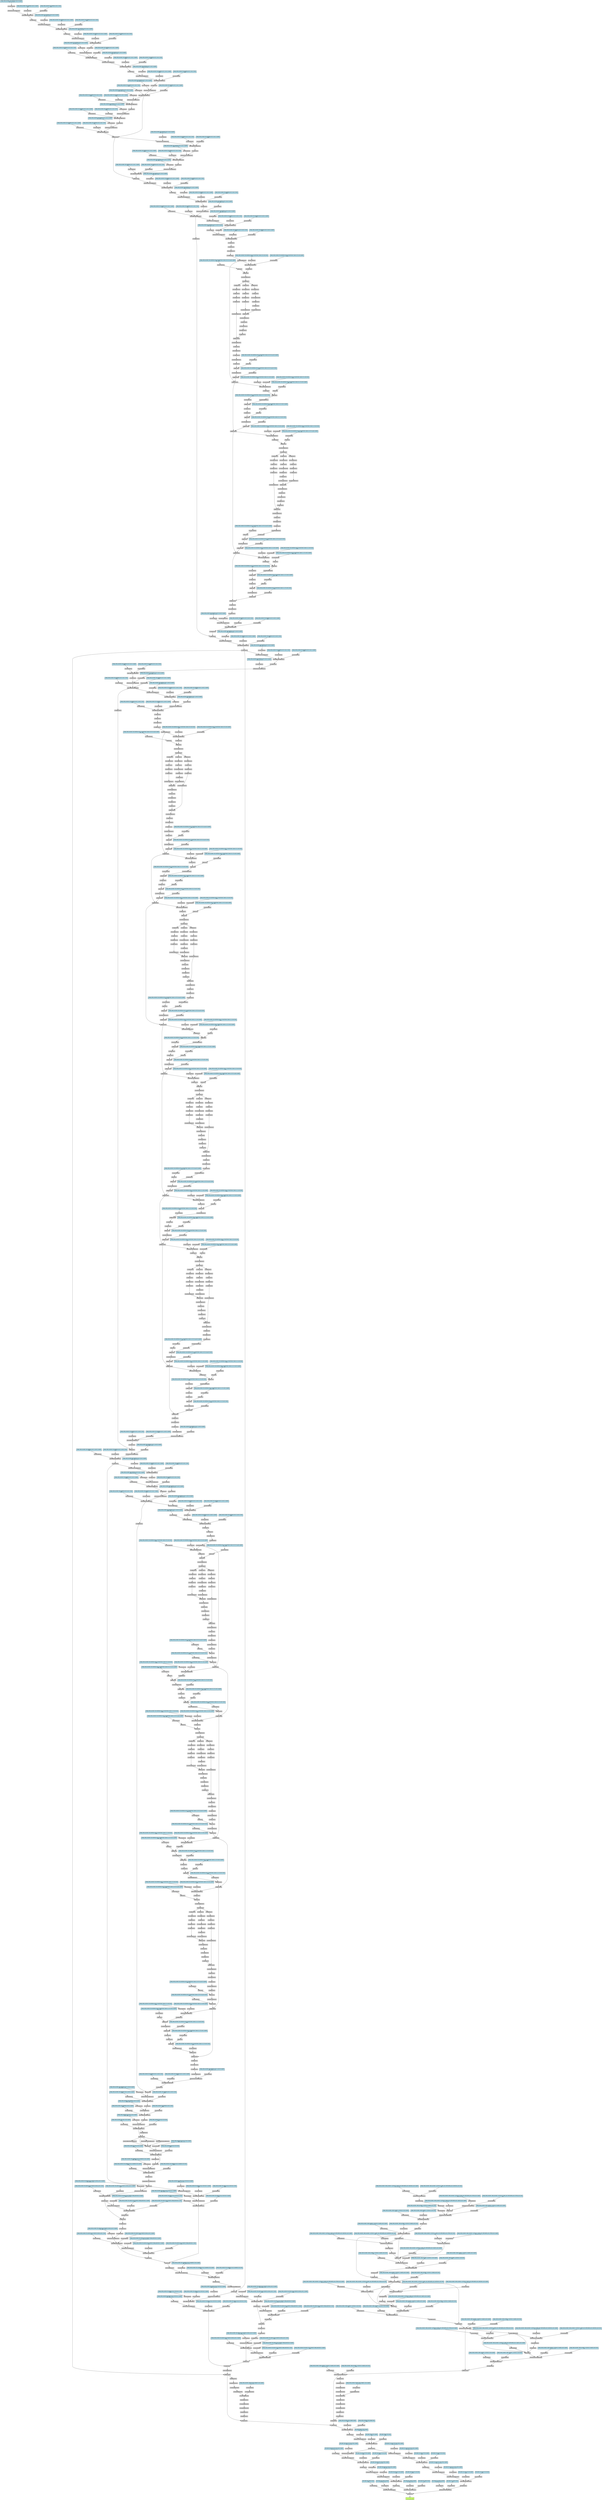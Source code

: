 digraph {
	graph [size="442.95,442.95"]
	node [align=left fontname=monospace fontsize=10 height=0.2 ranksep=0.1 shape=box style=filled]
	2619729297536 [label="
 (1, 13, 40, 40)" fillcolor=darkolivegreen1]
	2619923273280 [label=CatBackward]
	2619923273568 -> 2619923273280
	2619923273568 [label=MkldnnConvolutionBackward]
	2619923273376 -> 2619923273568
	2619923273376 [label=ReluBackward1]
	2619923273808 -> 2619923273376
	2619923273808 [label=NativeBatchNormBackward]
	2619923273904 -> 2619923273808
	2619923273904 [label=MkldnnConvolutionBackward]
	2619923274096 -> 2619923273904
	2619923274096 [label=MkldnnConvolutionBackward]
	2619923274240 -> 2619923274096
	2619923274240 [label=ReluBackward1]
	2619923274384 -> 2619923274240
	2619923274384 [label=NativeBatchNormBackward]
	2619923274480 -> 2619923274384
	2619923274480 [label=MkldnnConvolutionBackward]
	2619923274672 -> 2619923274480
	2619923274672 [label=MkldnnConvolutionBackward]
	2619923274816 -> 2619923274672
	2619923274816 [label=ReluBackward1]
	2619923274960 -> 2619923274816
	2619923274960 [label=NativeBatchNormBackward]
	2619923275056 -> 2619923274960
	2619923275056 [label=MkldnnConvolutionBackward]
	2619923275248 -> 2619923275056
	2619923275248 [label=ReluBackward1]
	2619923275392 -> 2619923275248
	2619923275392 [label=NativeBatchNormBackward]
	2619923275488 -> 2619923275392
	2619923275488 [label=CatBackward]
	2619923275680 -> 2619923275488
	2619923275680 [label=MulBackward0]
	2619923275728 -> 2619923275680
	2619923275728 [label=AddBackward0]
	2617799217408 -> 2619923275728
	2617799217408 [label=AsStridedBackward]
	2617799217552 -> 2617799217408
	2617799217552 [label=CopySlices]
	2617799217648 -> 2617799217552
	2617799217648 [label=CatBackward]
	2617799217792 -> 2617799217648
	2617799217792 [label=NativeBatchNormBackward]
	2617799217936 -> 2617799217792
	2617799217936 [label=MkldnnConvolutionBackward]
	2617799218128 -> 2617799217936
	2617799218128 [label=SliceBackward]
	2617799218272 -> 2617799218128
	2617799218272 [label=SliceBackward]
	2617799218368 -> 2617799218272
	2617799218368 [label=SliceBackward]
	2617799218464 -> 2617799218368
	2617799218464 [label=CatBackward]
	2617799218560 -> 2617799218464
	2617799218560 [label=ReluBackward1]
	2617799218704 -> 2617799218560
	2617799218704 [label=NativeBatchNormBackward]
	2617799218800 -> 2617799218704
	2617799218800 [label=MkldnnConvolutionBackward]
	2617799218992 -> 2617799218800
	2617799218992 [label=CatBackward]
	2617799219136 -> 2617799218992
	2617799219136 [label=UpsampleBilinear2DBackward1]
	2617799219232 -> 2617799219136
	2617799219232 [label=ReluBackward1]
	2617799219328 -> 2617799219232
	2617799219328 [label=NativeBatchNormBackward]
	2617799219424 -> 2617799219328
	2617799219424 [label=MkldnnConvolutionBackward]
	2617799219616 -> 2617799219424
	2617799219616 [label=AsStridedBackward]
	2617799219760 -> 2617799219616
	2617799219760 [label=CopySlices]
	2617799219856 -> 2617799219760
	2617799219856 [label=CatBackward]
	2617799220000 -> 2617799219856
	2617799220000 [label=NativeBatchNormBackward]
	2617799220144 -> 2617799220000
	2617799220144 [label=MkldnnConvolutionBackward]
	2617799220336 -> 2617799220144
	2617799220336 [label=SliceBackward]
	2617799220480 -> 2617799220336
	2617799220480 [label=SliceBackward]
	2617799220576 -> 2617799220480
	2617799220576 [label=SliceBackward]
	2617799220624 -> 2617799220576
	2617799220624 [label=CatBackward]
	2617799220768 -> 2617799220624
	2617799220768 [label=ReluBackward1]
	2617799221008 -> 2617799220768
	2617799221008 [label=NativeBatchNormBackward]
	2617799221056 -> 2617799221008
	2617799221056 [label=MkldnnConvolutionBackward]
	2617799225504 -> 2617799221056
	2617799225504 [label=CatBackward]
	2617799225648 -> 2617799225504
	2617799225648 [label=UpsampleBilinear2DBackward1]
	2617799225792 -> 2617799225648
	2617799225792 [label=ReluBackward1]
	2617799225840 -> 2617799225792
	2617799225840 [label=NativeBatchNormBackward]
	2617799225984 -> 2617799225840
	2617799225984 [label=MkldnnConvolutionBackward]
	2617799226272 -> 2617799225984
	2617799226272 [label=MulBackward0]
	2617799226416 -> 2617799226272
	2617799226416 [label=NativeBatchNormBackward]
	2617799226560 -> 2617799226416
	2617799226560 [label=MkldnnConvolutionBackward]
	2617799226752 -> 2617799226560
	2617799226752 [label=CatBackward]
	2617799226896 -> 2617799226752
	2617799226896 [label=MulBackward0]
	2617799227136 -> 2617799226896
	2617799227136 [label=NativeBatchNormBackward]
	2617799227280 -> 2617799227136
	2617799227280 [label=MkldnnConvolutionBackward]
	2617799227472 -> 2617799227280
	2617799227472 [label=SiluBackward]
	2617799227616 -> 2617799227472
	2617799227616 [label=NativeBatchNormBackward]
	2617799227664 -> 2617799227616
	2617799227664 [label=ThnnConv2DBackward]
	2617799227952 -> 2617799227664
	2617799227952 [label=SiluBackward]
	2617799228096 -> 2617799227952
	2617799228096 [label=NativeBatchNormBackward]
	2617799228144 -> 2617799228096
	2617799228144 [label=MkldnnConvolutionBackward]
	2617799228432 -> 2617799228144
	2617799228432 [label=CatBackward]
	2617799228576 -> 2617799228432
	2617799228576 [label=SiluBackward]
	2617799228720 -> 2617799228576
	2617799228720 [label=NativeBatchNormBackward]
	2617799228768 -> 2617799228720
	2617799228768 [label=MkldnnConvolutionBackward]
	2617799229056 -> 2617799228768
	2617799229056 [label=UnsafeViewBackward]
	2617799229200 -> 2617799229056
	2617799229200 [label=CloneBackward]
	2617799229248 -> 2617799229200
	2617799229248 [label=PermuteBackward]
	2617799229344 -> 2617799229248
	2617799229344 [label=ViewBackward]
	2617799233696 -> 2617799229344
	2617799233696 [label=AddBackward0]
	2617799233840 -> 2617799233696
	2617799233840 [label=AddBackward0]
	2617799234080 -> 2617799233840
	2617799234080 [label=UnsafeViewBackward]
	2617799234224 -> 2617799234080
	2617799234224 [label=MmBackward]
	2617799234272 -> 2617799234224
	2617799234272 [label=ViewBackward]
	2617799234512 -> 2617799234272
	2617799234512 [label=SiluBackward]
	2617799234560 -> 2617799234512
	2617799234560 [label=AddBackward0]
	2617799234704 -> 2617799234560
	2617799234704 [label=UnsafeViewBackward]
	2617799234944 -> 2617799234704
	2617799234944 [label=MmBackward]
	2617799234992 -> 2617799234944
	2617799234992 [label=ViewBackward]
	2617799235232 -> 2617799234992
	2617799235232 [label=NativeLayerNormBackward]
	2617799233792 -> 2617799235232
	2617799233792 [label=AddBackward0]
	2617799235520 -> 2617799233792
	2617799235520 [label=AddBackward0]
	2617799235664 -> 2617799235520
	2617799235664 [label=UnsafeViewBackward]
	2617799235808 -> 2617799235664
	2617799235808 [label=MmBackward]
	2617799235856 -> 2617799235808
	2617799235856 [label=ViewBackward]
	2617799236096 -> 2617799235856
	2617799236096 [label=UnsafeViewBackward]
	2617799236144 -> 2617799236096
	2617799236144 [label=CloneBackward]
	2617799236288 -> 2617799236144
	2617799236288 [label=PermuteBackward]
	2617799236432 -> 2617799236288
	2617799236432 [label=ViewBackward]
	2617799236576 -> 2617799236432
	2617799236576 [label=UnsafeViewBackward]
	2617799236720 -> 2617799236576
	2617799236720 [label=BmmBackward0]
	2617799236864 -> 2617799236720
	2617799236864 [label=ViewBackward]
	2617799237104 -> 2617799236864
	2617799237104 [label=ExpandBackward]
	2617799237152 -> 2617799237104
	2617799237152 [label=SoftmaxBackward]
	2617799237296 -> 2617799237152
	2617799237296 [label=MulBackward0]
	2617799237440 -> 2617799237296
	2617799237440 [label=UnsafeViewBackward]
	2617799237584 -> 2617799237440
	2617799237584 [label=BmmBackward0]
	2617799245936 -> 2617799237584
	2617799245936 [label=UnsafeViewBackward]
	2617799246176 -> 2617799245936
	2617799246176 [label=CloneBackward]
	2617799246224 -> 2617799246176
	2617799246224 [label=ExpandBackward]
	2617799246368 -> 2617799246224
	2617799246368 [label=ViewBackward]
	2617799246512 -> 2617799246368
	2617799246512 [label=PermuteBackward]
	2617799246656 -> 2617799246512
	2617799246656 [label=ViewBackward]
	2617799246800 -> 2617799246656
	2617799246800 [label=SplitBackward]
	2617799246944 -> 2617799246800
	2617799246944 [label=UnsafeViewBackward]
	2617799247088 -> 2617799246944
	2617799247088 [label=MmBackward]
	2617799247232 -> 2617799247088
	2617799247232 [label=ViewBackward]
	2617799247472 -> 2617799247232
	2617799247472 [label=NativeLayerNormBackward]
	2617799235472 -> 2617799247472
	2617799235472 [label=AddBackward0]
	2617799247760 -> 2617799235472
	2617799247760 [label=AddBackward0]
	2617799247904 -> 2617799247760
	2617799247904 [label=UnsafeViewBackward]
	2617799248048 -> 2617799247904
	2617799248048 [label=MmBackward]
	2617799248096 -> 2617799248048
	2617799248096 [label=ViewBackward]
	2617799248336 -> 2617799248096
	2617799248336 [label=SiluBackward]
	2617799248384 -> 2617799248336
	2617799248384 [label=AddBackward0]
	2617799248528 -> 2617799248384
	2617799248528 [label=UnsafeViewBackward]
	2617799248768 -> 2617799248528
	2617799248768 [label=MmBackward]
	2617799248816 -> 2617799248768
	2617799248816 [label=ViewBackward]
	2617799249056 -> 2617799248816
	2617799249056 [label=NativeLayerNormBackward]
	2617799247712 -> 2617799249056
	2617799247712 [label=AddBackward0]
	2617799249344 -> 2617799247712
	2617799249344 [label=AddBackward0]
	2617799249488 -> 2617799249344
	2617799249488 [label=UnsafeViewBackward]
	2617799249632 -> 2617799249488
	2617799249632 [label=MmBackward]
	2617799249680 -> 2617799249632
	2617799249680 [label=ViewBackward]
	2617799249872 -> 2617799249680
	2617799249872 [label=UnsafeViewBackward]
	2617799254128 -> 2617799249872
	2617799254128 [label=CloneBackward]
	2617799254272 -> 2617799254128
	2617799254272 [label=PermuteBackward]
	2617799254416 -> 2617799254272
	2617799254416 [label=ViewBackward]
	2617799254560 -> 2617799254416
	2617799254560 [label=UnsafeViewBackward]
	2617799254704 -> 2617799254560
	2617799254704 [label=BmmBackward0]
	2617799254848 -> 2617799254704
	2617799254848 [label=ViewBackward]
	2617799255088 -> 2617799254848
	2617799255088 [label=ExpandBackward]
	2617799255136 -> 2617799255088
	2617799255136 [label=SoftmaxBackward]
	2617799255280 -> 2617799255136
	2617799255280 [label=MulBackward0]
	2617799255424 -> 2617799255280
	2617799255424 [label=UnsafeViewBackward]
	2617799255616 -> 2617799255424
	2617799255616 [label=BmmBackward0]
	2617799255664 -> 2617799255616
	2617799255664 [label=UnsafeViewBackward]
	2617799255904 -> 2617799255664
	2617799255904 [label=CloneBackward]
	2617799255952 -> 2617799255904
	2617799255952 [label=ExpandBackward]
	2617799256096 -> 2617799255952
	2617799256096 [label=ViewBackward]
	2617799256240 -> 2617799256096
	2617799256240 [label=PermuteBackward]
	2617799256384 -> 2617799256240
	2617799256384 [label=ViewBackward]
	2617799256528 -> 2617799256384
	2617799256528 [label=SplitBackward]
	2617799256672 -> 2617799256528
	2617799256672 [label=UnsafeViewBackward]
	2617799256816 -> 2617799256672
	2617799256816 [label=MmBackward]
	2617799256960 -> 2617799256816
	2617799256960 [label=ViewBackward]
	2617799257200 -> 2617799256960
	2617799257200 [label=NativeLayerNormBackward]
	2617799249296 -> 2617799257200
	2617799249296 [label=AddBackward0]
	2617799257488 -> 2617799249296
	2617799257488 [label=AddBackward0]
	2617799257632 -> 2617799257488
	2617799257632 [label=UnsafeViewBackward]
	2617799257776 -> 2617799257632
	2617799257776 [label=MmBackward]
	2617799257824 -> 2617799257776
	2617799257824 [label=ViewBackward]
	2617799258064 -> 2617799257824
	2617799258064 [label=SiluBackward]
	2617799266368 -> 2617799258064
	2617799266368 [label=AddBackward0]
	2617799266512 -> 2617799266368
	2617799266512 [label=UnsafeViewBackward]
	2617799266752 -> 2617799266512
	2617799266752 [label=MmBackward]
	2617799266800 -> 2617799266752
	2617799266800 [label=ViewBackward]
	2617799267040 -> 2617799266800
	2617799267040 [label=NativeLayerNormBackward]
	2617799257440 -> 2617799267040
	2617799257440 [label=AddBackward0]
	2617799267328 -> 2617799257440
	2617799267328 [label=AddBackward0]
	2617799267472 -> 2617799267328
	2617799267472 [label=UnsafeViewBackward]
	2617799267616 -> 2617799267472
	2617799267616 [label=MmBackward]
	2617799267664 -> 2617799267616
	2617799267664 [label=ViewBackward]
	2617799267904 -> 2617799267664
	2617799267904 [label=UnsafeViewBackward]
	2617799267952 -> 2617799267904
	2617799267952 [label=CloneBackward]
	2617799268096 -> 2617799267952
	2617799268096 [label=PermuteBackward]
	2617799268240 -> 2617799268096
	2617799268240 [label=ViewBackward]
	2617799268384 -> 2617799268240
	2617799268384 [label=UnsafeViewBackward]
	2617799268528 -> 2617799268384
	2617799268528 [label=BmmBackward0]
	2617799268672 -> 2617799268528
	2617799268672 [label=ViewBackward]
	2617799268912 -> 2617799268672
	2617799268912 [label=ExpandBackward]
	2617799268960 -> 2617799268912
	2617799268960 [label=SoftmaxBackward]
	2617799269104 -> 2617799268960
	2617799269104 [label=MulBackward0]
	2617799269248 -> 2617799269104
	2617799269248 [label=UnsafeViewBackward]
	2617799269440 -> 2617799269248
	2617799269440 [label=BmmBackward0]
	2617799269488 -> 2617799269440
	2617799269488 [label=UnsafeViewBackward]
	2617799269728 -> 2617799269488
	2617799269728 [label=CloneBackward]
	2617799269776 -> 2617799269728
	2617799269776 [label=ExpandBackward]
	2617799269920 -> 2617799269776
	2617799269920 [label=ViewBackward]
	2617799270064 -> 2617799269920
	2617799270064 [label=PermuteBackward]
	2617799270208 -> 2617799270064
	2617799270208 [label=ViewBackward]
	2617799270304 -> 2617799270208
	2617799270304 [label=SplitBackward]
	2617799278752 -> 2617799270304
	2617799278752 [label=UnsafeViewBackward]
	2617799278896 -> 2617799278752
	2617799278896 [label=MmBackward]
	2617799279040 -> 2617799278896
	2617799279040 [label=ViewBackward]
	2617799279280 -> 2617799279040
	2617799279280 [label=NativeLayerNormBackward]
	2617799267280 -> 2617799279280
	2617799267280 [label=UnsafeViewBackward]
	2617799279568 -> 2617799267280
	2617799279568 [label=CloneBackward]
	2617799279616 -> 2617799279568
	2617799279616 [label=PermuteBackward]
	2617799279760 -> 2617799279616
	2617799279760 [label=ViewBackward]
	2617799279904 -> 2617799279760
	2617799279904 [label=SiluBackward]
	2617799280048 -> 2617799279904
	2617799280048 [label=NativeBatchNormBackward]
	2617799280192 -> 2617799280048
	2617799280192 [label=ThnnConv2DBackward]
	2617799280480 -> 2617799280192
	2617799280480 [label=SiluBackward]
	2617799280624 -> 2617799280480
	2617799280624 [label=NativeBatchNormBackward]
	2617799280672 -> 2617799280624
	2617799280672 [label=ThnnConv2DBackward]
	2617799280960 -> 2617799280672
	2617799280960 [label=NativeBatchNormBackward]
	2617799281104 -> 2617799280960
	2617799281104 [label=MkldnnConvolutionBackward]
	2617799281296 -> 2617799281104
	2617799281296 [label=SiluBackward]
	2617799281440 -> 2617799281296
	2617799281440 [label=NativeBatchNormBackward]
	2617799281488 -> 2617799281440
	2617799281488 [label=MkldnnConvolutionBackward]
	2617799281776 -> 2617799281488
	2617799281776 [label=SiluBackward]
	2617799281920 -> 2617799281776
	2617799281920 [label=NativeBatchNormBackward]
	2617799281968 -> 2617799281920
	2617799281968 [label=MkldnnConvolutionBackward]
	2617799225600 -> 2617799281968
	2617799225600 [label=SiluBackward]
	2617799282352 -> 2617799225600
	2617799282352 [label=NativeBatchNormBackward]
	2617799282400 -> 2617799282352
	2617799282400 [label=MkldnnConvolutionBackward]
	2617799282640 -> 2617799282400
	2617799282640 [label=CatBackward]
	2617799286992 -> 2617799282640
	2617799286992 [label=SiluBackward]
	2617799287136 -> 2617799286992
	2617799287136 [label=NativeBatchNormBackward]
	2617799287184 -> 2617799287136
	2617799287184 [label=MkldnnConvolutionBackward]
	2617799287472 -> 2617799287184
	2617799287472 [label=UnsafeViewBackward]
	2617799287616 -> 2617799287472
	2617799287616 [label=CloneBackward]
	2617799287664 -> 2617799287616
	2617799287664 [label=PermuteBackward]
	2617799287808 -> 2617799287664
	2617799287808 [label=ViewBackward]
	2617799287952 -> 2617799287808
	2617799287952 [label=AddBackward0]
	2617799288096 -> 2617799287952
	2617799288096 [label=AddBackward0]
	2617799288336 -> 2617799288096
	2617799288336 [label=UnsafeViewBackward]
	2617799288480 -> 2617799288336
	2617799288480 [label=MmBackward]
	2617799288528 -> 2617799288480
	2617799288528 [label=ViewBackward]
	2617799288768 -> 2617799288528
	2617799288768 [label=SiluBackward]
	2617799288816 -> 2617799288768
	2617799288816 [label=AddBackward0]
	2617799288960 -> 2617799288816
	2617799288960 [label=UnsafeViewBackward]
	2617799289200 -> 2617799288960
	2617799289200 [label=MmBackward]
	2617799289248 -> 2617799289200
	2617799289248 [label=ViewBackward]
	2617799289488 -> 2617799289248
	2617799289488 [label=NativeLayerNormBackward]
	2617799288048 -> 2617799289488
	2617799288048 [label=AddBackward0]
	2617799289776 -> 2617799288048
	2617799289776 [label=AddBackward0]
	2617799289920 -> 2617799289776
	2617799289920 [label=UnsafeViewBackward]
	2617799290064 -> 2617799289920
	2617799290064 [label=MmBackward]
	2617799290112 -> 2617799290064
	2617799290112 [label=ViewBackward]
	2617799290352 -> 2617799290112
	2617799290352 [label=UnsafeViewBackward]
	2617799290400 -> 2617799290352
	2617799290400 [label=CloneBackward]
	2617799290544 -> 2617799290400
	2617799290544 [label=PermuteBackward]
	2617799290688 -> 2617799290544
	2617799290688 [label=ViewBackward]
	2617799290784 -> 2617799290688
	2617799290784 [label=UnsafeViewBackward]
	2617799295136 -> 2617799290784
	2617799295136 [label=BmmBackward0]
	2617799295280 -> 2617799295136
	2617799295280 [label=ViewBackward]
	2617799295520 -> 2617799295280
	2617799295520 [label=ExpandBackward]
	2617799295568 -> 2617799295520
	2617799295568 [label=SoftmaxBackward]
	2617799295712 -> 2617799295568
	2617799295712 [label=MulBackward0]
	2617799295856 -> 2617799295712
	2617799295856 [label=UnsafeViewBackward]
	2617799296048 -> 2617799295856
	2617799296048 [label=BmmBackward0]
	2617799296096 -> 2617799296048
	2617799296096 [label=UnsafeViewBackward]
	2617799296336 -> 2617799296096
	2617799296336 [label=CloneBackward]
	2617799296384 -> 2617799296336
	2617799296384 [label=ExpandBackward]
	2617799296528 -> 2617799296384
	2617799296528 [label=ViewBackward]
	2617799296672 -> 2617799296528
	2617799296672 [label=PermuteBackward]
	2617799296816 -> 2617799296672
	2617799296816 [label=ViewBackward]
	2617799296960 -> 2617799296816
	2617799296960 [label=SplitBackward]
	2617799297104 -> 2617799296960
	2617799297104 [label=UnsafeViewBackward]
	2617799297248 -> 2617799297104
	2617799297248 [label=MmBackward]
	2617799297440 -> 2617799297248
	2617799297440 [label=ViewBackward]
	2617799297680 -> 2617799297440
	2617799297680 [label=NativeLayerNormBackward]
	2617799289728 -> 2617799297680
	2617799289728 [label=AddBackward0]
	2617799297968 -> 2617799289728
	2617799297968 [label=AddBackward0]
	2617799298112 -> 2617799297968
	2617799298112 [label=UnsafeViewBackward]
	2617799298256 -> 2617799298112
	2617799298256 [label=MmBackward]
	2617799298304 -> 2617799298256
	2617799298304 [label=ViewBackward]
	2617799298544 -> 2617799298304
	2617799298544 [label=SiluBackward]
	2617799298592 -> 2617799298544
	2617799298592 [label=AddBackward0]
	2617799298736 -> 2617799298592
	2617799298736 [label=UnsafeViewBackward]
	2617799298976 -> 2617799298736
	2617799298976 [label=MmBackward]
	2617799298880 -> 2617799298976
	2617799298880 [label=ViewBackward]
	2617799307520 -> 2617799298880
	2617799307520 [label=NativeLayerNormBackward]
	2617799297920 -> 2617799307520
	2617799297920 [label=AddBackward0]
	2617799307808 -> 2617799297920
	2617799307808 [label=AddBackward0]
	2617799307952 -> 2617799307808
	2617799307952 [label=UnsafeViewBackward]
	2617799308096 -> 2617799307952
	2617799308096 [label=MmBackward]
	2617799308144 -> 2617799308096
	2617799308144 [label=ViewBackward]
	2617799308384 -> 2617799308144
	2617799308384 [label=UnsafeViewBackward]
	2617799308432 -> 2617799308384
	2617799308432 [label=CloneBackward]
	2617799308576 -> 2617799308432
	2617799308576 [label=PermuteBackward]
	2617799308720 -> 2617799308576
	2617799308720 [label=ViewBackward]
	2617799308864 -> 2617799308720
	2617799308864 [label=UnsafeViewBackward]
	2617799309008 -> 2617799308864
	2617799309008 [label=BmmBackward0]
	2617799309152 -> 2617799309008
	2617799309152 [label=ViewBackward]
	2617799309392 -> 2617799309152
	2617799309392 [label=ExpandBackward]
	2617799309440 -> 2617799309392
	2617799309440 [label=SoftmaxBackward]
	2617799309584 -> 2617799309440
	2617799309584 [label=MulBackward0]
	2617799309728 -> 2617799309584
	2617799309728 [label=UnsafeViewBackward]
	2617799309920 -> 2617799309728
	2617799309920 [label=BmmBackward0]
	2617799309968 -> 2617799309920
	2617799309968 [label=UnsafeViewBackward]
	2617799310208 -> 2617799309968
	2617799310208 [label=CloneBackward]
	2617799310256 -> 2617799310208
	2617799310256 [label=ExpandBackward]
	2617799310400 -> 2617799310256
	2617799310400 [label=ViewBackward]
	2617799310544 -> 2617799310400
	2617799310544 [label=PermuteBackward]
	2617799310688 -> 2617799310544
	2617799310688 [label=ViewBackward]
	2617799310832 -> 2617799310688
	2617799310832 [label=SplitBackward]
	2617799310976 -> 2617799310832
	2617799310976 [label=UnsafeViewBackward]
	2617799311120 -> 2617799310976
	2617799311120 [label=MmBackward]
	2617799311264 -> 2617799311120
	2617799311264 [label=ViewBackward]
	2617799315664 -> 2617799311264
	2617799315664 [label=NativeLayerNormBackward]
	2617799307760 -> 2617799315664
	2617799307760 [label=AddBackward0]
	2617799315952 -> 2617799307760
	2617799315952 [label=AddBackward0]
	2617799316096 -> 2617799315952
	2617799316096 [label=UnsafeViewBackward]
	2617799316240 -> 2617799316096
	2617799316240 [label=MmBackward]
	2617799316288 -> 2617799316240
	2617799316288 [label=ViewBackward]
	2617799316528 -> 2617799316288
	2617799316528 [label=SiluBackward]
	2617799316576 -> 2617799316528
	2617799316576 [label=AddBackward0]
	2617799316720 -> 2617799316576
	2617799316720 [label=UnsafeViewBackward]
	2617799316960 -> 2617799316720
	2617799316960 [label=MmBackward]
	2617799317008 -> 2617799316960
	2617799317008 [label=ViewBackward]
	2617799317248 -> 2617799317008
	2617799317248 [label=NativeLayerNormBackward]
	2617799315904 -> 2617799317248
	2617799315904 [label=AddBackward0]
	2617799317536 -> 2617799315904
	2617799317536 [label=AddBackward0]
	2617799317680 -> 2617799317536
	2617799317680 [label=UnsafeViewBackward]
	2617799317824 -> 2617799317680
	2617799317824 [label=MmBackward]
	2617799317872 -> 2617799317824
	2617799317872 [label=ViewBackward]
	2617799318112 -> 2617799317872
	2617799318112 [label=UnsafeViewBackward]
	2617799318160 -> 2617799318112
	2617799318160 [label=CloneBackward]
	2617799318304 -> 2617799318160
	2617799318304 [label=PermuteBackward]
	2617799318448 -> 2617799318304
	2617799318448 [label=ViewBackward]
	2617799318592 -> 2617799318448
	2617799318592 [label=UnsafeViewBackward]
	2617799318736 -> 2617799318592
	2617799318736 [label=BmmBackward0]
	2617799318880 -> 2617799318736
	2617799318880 [label=ViewBackward]
	2617799319120 -> 2617799318880
	2617799319120 [label=ExpandBackward]
	2617799319168 -> 2617799319120
	2617799319168 [label=SoftmaxBackward]
	2617799319312 -> 2617799319168
	2617799319312 [label=MulBackward0]
	2617799319456 -> 2617799319312
	2617799319456 [label=UnsafeViewBackward]
	2617799323808 -> 2617799319456
	2617799323808 [label=BmmBackward0]
	2617799323856 -> 2617799323808
	2617799323856 [label=UnsafeViewBackward]
	2617799324096 -> 2617799323856
	2617799324096 [label=CloneBackward]
	2617799324144 -> 2617799324096
	2617799324144 [label=ExpandBackward]
	2617799324288 -> 2617799324144
	2617799324288 [label=ViewBackward]
	2617799324432 -> 2617799324288
	2617799324432 [label=PermuteBackward]
	2617799324576 -> 2617799324432
	2617799324576 [label=ViewBackward]
	2617799324720 -> 2617799324576
	2617799324720 [label=SplitBackward]
	2617799324864 -> 2617799324720
	2617799324864 [label=UnsafeViewBackward]
	2617799325008 -> 2617799324864
	2617799325008 [label=MmBackward]
	2617799325152 -> 2617799325008
	2617799325152 [label=ViewBackward]
	2617799325392 -> 2617799325152
	2617799325392 [label=NativeLayerNormBackward]
	2617799317488 -> 2617799325392
	2617799317488 [label=AddBackward0]
	2617799325680 -> 2617799317488
	2617799325680 [label=AddBackward0]
	2617799325824 -> 2617799325680
	2617799325824 [label=UnsafeViewBackward]
	2617799325968 -> 2617799325824
	2617799325968 [label=MmBackward]
	2617799326016 -> 2617799325968
	2617799326016 [label=ViewBackward]
	2617799326256 -> 2617799326016
	2617799326256 [label=SiluBackward]
	2617799326304 -> 2617799326256
	2617799326304 [label=AddBackward0]
	2617799326448 -> 2617799326304
	2617799326448 [label=UnsafeViewBackward]
	2617799326688 -> 2617799326448
	2617799326688 [label=MmBackward]
	2617799326736 -> 2617799326688
	2617799326736 [label=ViewBackward]
	2617799326976 -> 2617799326736
	2617799326976 [label=NativeLayerNormBackward]
	2617799325632 -> 2617799326976
	2617799325632 [label=AddBackward0]
	2617799327264 -> 2617799325632
	2617799327264 [label=AddBackward0]
	2617799327408 -> 2617799327264
	2617799327408 [label=UnsafeViewBackward]
	2617799327552 -> 2617799327408
	2617799327552 [label=MmBackward]
	2617799327600 -> 2617799327552
	2617799327600 [label=ViewBackward]
	2617799340192 -> 2617799327600
	2617799340192 [label=UnsafeViewBackward]
	2617799340240 -> 2617799340192
	2617799340240 [label=CloneBackward]
	2617799340384 -> 2617799340240
	2617799340384 [label=PermuteBackward]
	2617799340528 -> 2617799340384
	2617799340528 [label=ViewBackward]
	2617799340672 -> 2617799340528
	2617799340672 [label=UnsafeViewBackward]
	2617799340816 -> 2617799340672
	2617799340816 [label=BmmBackward0]
	2617799340960 -> 2617799340816
	2617799340960 [label=ViewBackward]
	2617799341200 -> 2617799340960
	2617799341200 [label=ExpandBackward]
	2617799341248 -> 2617799341200
	2617799341248 [label=SoftmaxBackward]
	2617799341392 -> 2617799341248
	2617799341392 [label=MulBackward0]
	2617799341536 -> 2617799341392
	2617799341536 [label=UnsafeViewBackward]
	2617799341728 -> 2617799341536
	2617799341728 [label=BmmBackward0]
	2617799341776 -> 2617799341728
	2617799341776 [label=UnsafeViewBackward]
	2617799342016 -> 2617799341776
	2617799342016 [label=CloneBackward]
	2617799342064 -> 2617799342016
	2617799342064 [label=ExpandBackward]
	2617799342208 -> 2617799342064
	2617799342208 [label=ViewBackward]
	2617799342352 -> 2617799342208
	2617799342352 [label=PermuteBackward]
	2617799342496 -> 2617799342352
	2617799342496 [label=ViewBackward]
	2617799342640 -> 2617799342496
	2617799342640 [label=SplitBackward]
	2617799342784 -> 2617799342640
	2617799342784 [label=UnsafeViewBackward]
	2617799342928 -> 2617799342784
	2617799342928 [label=MmBackward]
	2617799343072 -> 2617799342928
	2617799343072 [label=ViewBackward]
	2617799343312 -> 2617799343072
	2617799343312 [label=NativeLayerNormBackward]
	2617799327216 -> 2617799343312
	2617799327216 [label=UnsafeViewBackward]
	2617799343600 -> 2617799327216
	2617799343600 [label=CloneBackward]
	2617799343648 -> 2617799343600
	2617799343648 [label=PermuteBackward]
	2617799343792 -> 2617799343648
	2617799343792 [label=ViewBackward]
	2617799343936 -> 2617799343792
	2617799343936 [label=SiluBackward]
	2617799344032 -> 2617799343936
	2617799344032 [label=NativeBatchNormBackward]
	2617799352480 -> 2617799344032
	2617799352480 [label=MkldnnConvolutionBackward]
	2617799352768 -> 2617799352480
	2617799352768 [label=SiluBackward]
	2617799352912 -> 2617799352768
	2617799352912 [label=NativeBatchNormBackward]
	2617799352960 -> 2617799352912
	2617799352960 [label=MkldnnConvolutionBackward]
	2617799353248 -> 2617799352960
	2617799353248 [label=NativeBatchNormBackward]
	2617799353392 -> 2617799353248
	2617799353392 [label=MkldnnConvolutionBackward]
	2617799353584 -> 2617799353392
	2617799353584 [label=SiluBackward]
	2617799353728 -> 2617799353584
	2617799353728 [label=NativeBatchNormBackward]
	2617799353776 -> 2617799353728
	2617799353776 [label=MkldnnConvolutionBackward]
	2617799354064 -> 2617799353776
	2617799354064 [label=SiluBackward]
	2617799354208 -> 2617799354064
	2617799354208 [label=NativeBatchNormBackward]
	2617799354256 -> 2617799354208
	2617799354256 [label=MkldnnConvolutionBackward]
	2617799217360 -> 2617799354256
	2617799217360 [label=SiluBackward]
	2617799354640 -> 2617799217360
	2617799354640 [label=NativeBatchNormBackward]
	2617799354688 -> 2617799354640
	2617799354688 [label=MkldnnConvolutionBackward]
	2617799354976 -> 2617799354688
	2617799354976 [label=CatBackward]
	2617799355120 -> 2617799354976
	2617799355120 [label=SiluBackward]
	2617799355264 -> 2617799355120
	2617799355264 [label=NativeBatchNormBackward]
	2617799355312 -> 2617799355264
	2617799355312 [label=MkldnnConvolutionBackward]
	2617799355600 -> 2617799355312
	2617799355600 [label=UnsafeViewBackward]
	2617799355744 -> 2617799355600
	2617799355744 [label=CloneBackward]
	2617799355792 -> 2617799355744
	2617799355792 [label=PermuteBackward]
	2617799355936 -> 2617799355792
	2617799355936 [label=ViewBackward]
	2617799356080 -> 2617799355936
	2617799356080 [label=AddBackward0]
	2617799356224 -> 2617799356080
	2617799356224 [label=AddBackward0]
	2617799356368 -> 2617799356224
	2617799356368 [label=UnsafeViewBackward]
	2617799368960 -> 2617799356368
	2617799368960 [label=MmBackward]
	2617799369008 -> 2617799368960
	2617799369008 [label=ViewBackward]
	2617799369248 -> 2617799369008
	2617799369248 [label=SiluBackward]
	2617799369296 -> 2617799369248
	2617799369296 [label=AddBackward0]
	2617799369440 -> 2617799369296
	2617799369440 [label=UnsafeViewBackward]
	2617799369680 -> 2617799369440
	2617799369680 [label=MmBackward]
	2617799369728 -> 2617799369680
	2617799369728 [label=ViewBackward]
	2617799369968 -> 2617799369728
	2617799369968 [label=NativeLayerNormBackward]
	2617799356176 -> 2617799369968
	2617799356176 [label=AddBackward0]
	2617799370256 -> 2617799356176
	2617799370256 [label=AddBackward0]
	2617799370400 -> 2617799370256
	2617799370400 [label=UnsafeViewBackward]
	2617799370544 -> 2617799370400
	2617799370544 [label=MmBackward]
	2617799370592 -> 2617799370544
	2617799370592 [label=ViewBackward]
	2617799370832 -> 2617799370592
	2617799370832 [label=UnsafeViewBackward]
	2617799370880 -> 2617799370832
	2617799370880 [label=CloneBackward]
	2617799371024 -> 2617799370880
	2617799371024 [label=PermuteBackward]
	2617799371168 -> 2617799371024
	2617799371168 [label=ViewBackward]
	2617799371312 -> 2617799371168
	2617799371312 [label=UnsafeViewBackward]
	2617799371456 -> 2617799371312
	2617799371456 [label=BmmBackward0]
	2617799371600 -> 2617799371456
	2617799371600 [label=ViewBackward]
	2617799371840 -> 2617799371600
	2617799371840 [label=ExpandBackward]
	2617799371888 -> 2617799371840
	2617799371888 [label=SoftmaxBackward]
	2617799372032 -> 2617799371888
	2617799372032 [label=MulBackward0]
	2617799372176 -> 2617799372032
	2617799372176 [label=UnsafeViewBackward]
	2617799372368 -> 2617799372176
	2617799372368 [label=BmmBackward0]
	2617799372416 -> 2617799372368
	2617799372416 [label=UnsafeViewBackward]
	2617799372656 -> 2617799372416
	2617799372656 [label=CloneBackward]
	2617799372704 -> 2617799372656
	2617799372704 [label=ExpandBackward]
	2617799381104 -> 2617799372704
	2617799381104 [label=ViewBackward]
	2617799381248 -> 2617799381104
	2617799381248 [label=PermuteBackward]
	2617799381392 -> 2617799381248
	2617799381392 [label=ViewBackward]
	2617799381536 -> 2617799381392
	2617799381536 [label=SplitBackward]
	2617799381680 -> 2617799381536
	2617799381680 [label=UnsafeViewBackward]
	2617799381824 -> 2617799381680
	2617799381824 [label=MmBackward]
	2617799381968 -> 2617799381824
	2617799381968 [label=ViewBackward]
	2617799382208 -> 2617799381968
	2617799382208 [label=NativeLayerNormBackward]
	2617799370208 -> 2617799382208
	2617799370208 [label=AddBackward0]
	2617799382496 -> 2617799370208
	2617799382496 [label=AddBackward0]
	2617799382640 -> 2617799382496
	2617799382640 [label=UnsafeViewBackward]
	2617799382784 -> 2617799382640
	2617799382784 [label=MmBackward]
	2617799382832 -> 2617799382784
	2617799382832 [label=ViewBackward]
	2617799383072 -> 2617799382832
	2617799383072 [label=SiluBackward]
	2617799383120 -> 2617799383072
	2617799383120 [label=AddBackward0]
	2617799383264 -> 2617799383120
	2617799383264 [label=UnsafeViewBackward]
	2617799383504 -> 2617799383264
	2617799383504 [label=MmBackward]
	2617799383552 -> 2617799383504
	2617799383552 [label=ViewBackward]
	2617799383792 -> 2617799383552
	2617799383792 [label=NativeLayerNormBackward]
	2617799382448 -> 2617799383792
	2617799382448 [label=AddBackward0]
	2617799384080 -> 2617799382448
	2617799384080 [label=AddBackward0]
	2617799384224 -> 2617799384080
	2617799384224 [label=UnsafeViewBackward]
	2617799384368 -> 2617799384224
	2617799384368 [label=MmBackward]
	2617799384416 -> 2617799384368
	2617799384416 [label=ViewBackward]
	2617799384656 -> 2617799384416
	2617799384656 [label=UnsafeViewBackward]
	2617799384704 -> 2617799384656
	2617799384704 [label=CloneBackward]
	2617799384848 -> 2617799384704
	2617799384848 [label=PermuteBackward]
	2617799384992 -> 2617799384848
	2617799384992 [label=ViewBackward]
	2617799397488 -> 2617799384992
	2617799397488 [label=UnsafeViewBackward]
	2617799397632 -> 2617799397488
	2617799397632 [label=BmmBackward0]
	2617799397776 -> 2617799397632
	2617799397776 [label=ViewBackward]
	2617799398016 -> 2617799397776
	2617799398016 [label=ExpandBackward]
	2617799398064 -> 2617799398016
	2617799398064 [label=SoftmaxBackward]
	2617799398208 -> 2617799398064
	2617799398208 [label=MulBackward0]
	2617799398352 -> 2617799398208
	2617799398352 [label=UnsafeViewBackward]
	2617799398544 -> 2617799398352
	2617799398544 [label=BmmBackward0]
	2617799398592 -> 2617799398544
	2617799398592 [label=UnsafeViewBackward]
	2617799398832 -> 2617799398592
	2617799398832 [label=CloneBackward]
	2617799398880 -> 2617799398832
	2617799398880 [label=ExpandBackward]
	2617799399024 -> 2617799398880
	2617799399024 [label=ViewBackward]
	2617799399168 -> 2617799399024
	2617799399168 [label=PermuteBackward]
	2617799399312 -> 2617799399168
	2617799399312 [label=ViewBackward]
	2617799399456 -> 2617799399312
	2617799399456 [label=SplitBackward]
	2617799399600 -> 2617799399456
	2617799399600 [label=UnsafeViewBackward]
	2617799399744 -> 2617799399600
	2617799399744 [label=MmBackward]
	2617799399888 -> 2617799399744
	2617799399888 [label=ViewBackward]
	2617799400128 -> 2617799399888
	2617799400128 [label=NativeLayerNormBackward]
	2617799384032 -> 2617799400128
	2617799384032 [label=UnsafeViewBackward]
	2617799400416 -> 2617799384032
	2617799400416 [label=CloneBackward]
	2617799400464 -> 2617799400416
	2617799400464 [label=PermuteBackward]
	2617799400608 -> 2617799400464
	2617799400608 [label=ViewBackward]
	2617799400752 -> 2617799400608
	2617799400752 [label=SiluBackward]
	2617799400896 -> 2617799400752
	2617799400896 [label=NativeBatchNormBackward]
	2617799401040 -> 2617799400896
	2617799401040 [label=MkldnnConvolutionBackward]
	2617799401328 -> 2617799401040
	2617799401328 [label=SiluBackward]
	2617799401424 -> 2617799401328
	2617799401424 [label=NativeBatchNormBackward]
	2617799405680 -> 2617799401424
	2617799405680 [label=MkldnnConvolutionBackward]
	2617799405968 -> 2617799405680
	2617799405968 [label=NativeBatchNormBackward]
	2617799406112 -> 2617799405968
	2617799406112 [label=MkldnnConvolutionBackward]
	2617799406304 -> 2617799406112
	2617799406304 [label=SiluBackward]
	2617799406448 -> 2617799406304
	2617799406448 [label=NativeBatchNormBackward]
	2617799406496 -> 2617799406448
	2617799406496 [label=MkldnnConvolutionBackward]
	2617799406784 -> 2617799406496
	2617799406784 [label=SiluBackward]
	2617799406928 -> 2617799406784
	2617799406928 [label=NativeBatchNormBackward]
	2617799406976 -> 2617799406928
	2617799406976 [label=MkldnnConvolutionBackward]
	2617799407264 -> 2617799406976
	2617799407264 [label=AddBackward0]
	2617799407408 -> 2617799407264
	2617799407408 [label=AddBackward0]
	2617799407552 -> 2617799407408
	2617799407552 [label=NativeBatchNormBackward]
	2617799407696 -> 2617799407552
	2617799407696 [label=MkldnnConvolutionBackward]
	2617799407888 -> 2617799407696
	2617799407888 [label=SiluBackward]
	2617799408032 -> 2617799407888
	2617799408032 [label=NativeBatchNormBackward]
	2617799408080 -> 2617799408032
	2617799408080 [label=MkldnnConvolutionBackward]
	2617799408368 -> 2617799408080
	2617799408368 [label=SiluBackward]
	2617799408512 -> 2617799408368
	2617799408512 [label=NativeBatchNormBackward]
	2617799408560 -> 2617799408512
	2617799408560 [label=MkldnnConvolutionBackward]
	2617799408848 -> 2617799408560
	2617799408848 [label=NativeBatchNormBackward]
	2617799408992 -> 2617799408848
	2617799408992 [label=MkldnnConvolutionBackward]
	2617799409184 -> 2617799408992
	2617799409184 [label=SiluBackward]
	2617799409376 -> 2617799409184
	2617799409376 [label=NativeBatchNormBackward]
	2617799409424 -> 2617799409376
	2617799409424 [label=MkldnnConvolutionBackward]
	2617799409616 -> 2617799409424
	2617799409616 [label=SiluBackward]
	2617799422208 -> 2617799409616
	2617799422208 [label=NativeBatchNormBackward]
	2617799422256 -> 2617799422208
	2617799422256 [label=MkldnnConvolutionBackward]
	2617799422544 -> 2617799422256
	2617799422544 [label=SiluBackward]
	2617799422688 -> 2617799422544
	2617799422688 [label=NativeBatchNormBackward]
	2617799422736 -> 2617799422688
	2617799422736 [label=MkldnnConvolutionBackward]
	2617799423024 -> 2617799422736
	2619901028864 [label="image_radar_encoder.fpn.backbone.conv1.0.weight
 (16, 3, 3, 3)" fillcolor=lightblue]
	2619901028864 -> 2617799423024
	2617799423024 [label=AccumulateGrad]
	2617799422592 -> 2617799422688
	2619901028416 [label="image_radar_encoder.fpn.backbone.conv1.1.weight
 (16)" fillcolor=lightblue]
	2619901028416 -> 2617799422592
	2617799422592 [label=AccumulateGrad]
	2617799422832 -> 2617799422688
	2619901028928 [label="image_radar_encoder.fpn.backbone.conv1.1.bias
 (16)" fillcolor=lightblue]
	2619901028928 -> 2617799422832
	2617799422832 [label=AccumulateGrad]
	2617799422496 -> 2617799422256
	2619901079616 [label="image_radar_encoder.fpn.backbone.mv2.0.conv.0.weight
 (64, 16, 1, 1)" fillcolor=lightblue]
	2619901079616 -> 2617799422496
	2617799422496 [label=AccumulateGrad]
	2617799422112 -> 2617799422208
	2619901079680 [label="image_radar_encoder.fpn.backbone.mv2.0.conv.1.weight
 (64)" fillcolor=lightblue]
	2619901079680 -> 2617799422112
	2617799422112 [label=AccumulateGrad]
	2617799422352 -> 2617799422208
	2619901079808 [label="image_radar_encoder.fpn.backbone.mv2.0.conv.1.bias
 (64)" fillcolor=lightblue]
	2619901079808 -> 2617799422352
	2617799422352 [label=AccumulateGrad]
	2617799422064 -> 2617799409424
	2619901080704 [label="image_radar_encoder.fpn.backbone.mv2.0.conv.3.weight
 (64, 1, 3, 3)" fillcolor=lightblue]
	2619901080704 -> 2617799422064
	2617799422064 [label=AccumulateGrad]
	2617799409280 -> 2617799409376
	2619901080768 [label="image_radar_encoder.fpn.backbone.mv2.0.conv.4.weight
 (64)" fillcolor=lightblue]
	2619901080768 -> 2617799409280
	2617799409280 [label=AccumulateGrad]
	2617799409520 -> 2617799409376
	2619901081024 [label="image_radar_encoder.fpn.backbone.mv2.0.conv.4.bias
 (64)" fillcolor=lightblue]
	2619901081024 -> 2617799409520
	2617799409520 [label=AccumulateGrad]
	2617799409136 -> 2617799408992
	2619901081792 [label="image_radar_encoder.fpn.backbone.mv2.0.conv.6.weight
 (32, 64, 1, 1)" fillcolor=lightblue]
	2619901081792 -> 2617799409136
	2617799409136 [label=AccumulateGrad]
	2617799408944 -> 2617799408848
	2619901081728 [label="image_radar_encoder.fpn.backbone.mv2.0.conv.7.weight
 (32)" fillcolor=lightblue]
	2619901081728 -> 2617799408944
	2617799408944 [label=AccumulateGrad]
	2617799408896 -> 2617799408848
	2619901081984 [label="image_radar_encoder.fpn.backbone.mv2.0.conv.7.bias
 (32)" fillcolor=lightblue]
	2619901081984 -> 2617799408896
	2617799408896 [label=AccumulateGrad]
	2617799408800 -> 2617799408560
	2619901120576 [label="image_radar_encoder.fpn.backbone.mv2.1.conv.0.weight
 (128, 32, 1, 1)" fillcolor=lightblue]
	2619901120576 -> 2617799408800
	2617799408800 [label=AccumulateGrad]
	2617799408416 -> 2617799408512
	2619901120640 [label="image_radar_encoder.fpn.backbone.mv2.1.conv.1.weight
 (128)" fillcolor=lightblue]
	2619901120640 -> 2617799408416
	2617799408416 [label=AccumulateGrad]
	2617799408656 -> 2617799408512
	2619901120768 [label="image_radar_encoder.fpn.backbone.mv2.1.conv.1.bias
 (128)" fillcolor=lightblue]
	2619901120768 -> 2617799408656
	2617799408656 [label=AccumulateGrad]
	2617799408320 -> 2617799408080
	2619901121664 [label="image_radar_encoder.fpn.backbone.mv2.1.conv.3.weight
 (128, 1, 3, 3)" fillcolor=lightblue]
	2619901121664 -> 2617799408320
	2617799408320 [label=AccumulateGrad]
	2617799407936 -> 2617799408032
	2619901121728 [label="image_radar_encoder.fpn.backbone.mv2.1.conv.4.weight
 (128)" fillcolor=lightblue]
	2619901121728 -> 2617799407936
	2617799407936 [label=AccumulateGrad]
	2617799408176 -> 2617799408032
	2619901121984 [label="image_radar_encoder.fpn.backbone.mv2.1.conv.4.bias
 (128)" fillcolor=lightblue]
	2619901121984 -> 2617799408176
	2617799408176 [label=AccumulateGrad]
	2617799407840 -> 2617799407696
	2619901122752 [label="image_radar_encoder.fpn.backbone.mv2.1.conv.6.weight
 (32, 128, 1, 1)" fillcolor=lightblue]
	2619901122752 -> 2617799407840
	2617799407840 [label=AccumulateGrad]
	2617799407648 -> 2617799407552
	2619901122688 [label="image_radar_encoder.fpn.backbone.mv2.1.conv.7.weight
 (32)" fillcolor=lightblue]
	2619901122688 -> 2617799407648
	2617799407648 [label=AccumulateGrad]
	2617799407600 -> 2617799407552
	2619901122944 [label="image_radar_encoder.fpn.backbone.mv2.1.conv.7.bias
 (32)" fillcolor=lightblue]
	2619901122944 -> 2617799407600
	2617799407600 [label=AccumulateGrad]
	2617799407504 -> 2617799407408
	2617799407504 [label=NativeBatchNormBackward]
	2617799408272 -> 2617799407504
	2617799408272 [label=MkldnnConvolutionBackward]
	2617799408704 -> 2617799408272
	2617799408704 [label=SiluBackward]
	2617799409088 -> 2617799408704
	2617799409088 [label=NativeBatchNormBackward]
	2617799409328 -> 2617799409088
	2617799409328 [label=MkldnnConvolutionBackward]
	2617799422160 -> 2617799409328
	2617799422160 [label=SiluBackward]
	2617799422640 -> 2617799422160
	2617799422640 [label=NativeBatchNormBackward]
	2617799423168 -> 2617799422640
	2617799423168 [label=MkldnnConvolutionBackward]
	2617799407552 -> 2617799423168
	2617799423360 -> 2617799423168
	2619901124544 [label="image_radar_encoder.fpn.backbone.mv2.2.conv.0.weight
 (128, 32, 1, 1)" fillcolor=lightblue]
	2619901124544 -> 2617799423360
	2617799423360 [label=AccumulateGrad]
	2617799423216 -> 2617799422640
	2619901153344 [label="image_radar_encoder.fpn.backbone.mv2.2.conv.1.weight
 (128)" fillcolor=lightblue]
	2619901153344 -> 2617799423216
	2617799423216 [label=AccumulateGrad]
	2617799422976 -> 2617799422640
	2619901153472 [label="image_radar_encoder.fpn.backbone.mv2.2.conv.1.bias
 (128)" fillcolor=lightblue]
	2619901153472 -> 2617799422976
	2617799422976 [label=AccumulateGrad]
	2617799422400 -> 2617799409328
	2619901154368 [label="image_radar_encoder.fpn.backbone.mv2.2.conv.3.weight
 (128, 1, 3, 3)" fillcolor=lightblue]
	2619901154368 -> 2617799422400
	2617799422400 [label=AccumulateGrad]
	2617799409040 -> 2617799409088
	2619901154432 [label="image_radar_encoder.fpn.backbone.mv2.2.conv.4.weight
 (128)" fillcolor=lightblue]
	2619901154432 -> 2617799409040
	2617799409040 [label=AccumulateGrad]
	2617799408464 -> 2617799409088
	2619901154688 [label="image_radar_encoder.fpn.backbone.mv2.2.conv.4.bias
 (128)" fillcolor=lightblue]
	2619901154688 -> 2617799408464
	2617799408464 [label=AccumulateGrad]
	2617799408752 -> 2617799408272
	2619901155456 [label="image_radar_encoder.fpn.backbone.mv2.2.conv.6.weight
 (32, 128, 1, 1)" fillcolor=lightblue]
	2619901155456 -> 2617799408752
	2617799408752 [label=AccumulateGrad]
	2617799407792 -> 2617799407504
	2619901155392 [label="image_radar_encoder.fpn.backbone.mv2.2.conv.7.weight
 (32)" fillcolor=lightblue]
	2619901155392 -> 2617799407792
	2617799407792 [label=AccumulateGrad]
	2617799407744 -> 2617799407504
	2619901155648 [label="image_radar_encoder.fpn.backbone.mv2.2.conv.7.bias
 (32)" fillcolor=lightblue]
	2619901155648 -> 2617799407744
	2617799407744 [label=AccumulateGrad]
	2617799407360 -> 2617799407264
	2617799407360 [label=NativeBatchNormBackward]
	2617799407984 -> 2617799407360
	2617799407984 [label=MkldnnConvolutionBackward]
	2617799423312 -> 2617799407984
	2617799423312 [label=SiluBackward]
	2617799423456 -> 2617799423312
	2617799423456 [label=NativeBatchNormBackward]
	2617799423264 -> 2617799423456
	2617799423264 [label=MkldnnConvolutionBackward]
	2617799423648 -> 2617799423264
	2617799423648 [label=SiluBackward]
	2617799423792 -> 2617799423648
	2617799423792 [label=NativeBatchNormBackward]
	2617799423888 -> 2617799423792
	2617799423888 [label=MkldnnConvolutionBackward]
	2617799407408 -> 2617799423888
	2617799424080 -> 2617799423888
	2619901157248 [label="image_radar_encoder.fpn.backbone.mv2.3.conv.0.weight
 (128, 32, 1, 1)" fillcolor=lightblue]
	2619901157248 -> 2617799424080
	2617799424080 [label=AccumulateGrad]
	2617799423840 -> 2617799423792
	2619901182016 [label="image_radar_encoder.fpn.backbone.mv2.3.conv.1.weight
 (128)" fillcolor=lightblue]
	2619901182016 -> 2617799423840
	2617799423840 [label=AccumulateGrad]
	2617799423696 -> 2617799423792
	2619901182080 [label="image_radar_encoder.fpn.backbone.mv2.3.conv.1.bias
 (128)" fillcolor=lightblue]
	2619901182080 -> 2617799423696
	2617799423696 [label=AccumulateGrad]
	2617799423600 -> 2617799423264
	2619901182976 [label="image_radar_encoder.fpn.backbone.mv2.3.conv.3.weight
 (128, 1, 3, 3)" fillcolor=lightblue]
	2619901182976 -> 2617799423600
	2617799423600 [label=AccumulateGrad]
	2617799423408 -> 2617799423456
	2619901183040 [label="image_radar_encoder.fpn.backbone.mv2.3.conv.4.weight
 (128)" fillcolor=lightblue]
	2619901183040 -> 2617799423408
	2617799423408 [label=AccumulateGrad]
	2617799422928 -> 2617799423456
	2619901183296 [label="image_radar_encoder.fpn.backbone.mv2.3.conv.4.bias
 (128)" fillcolor=lightblue]
	2619901183296 -> 2617799422928
	2617799422928 [label=AccumulateGrad]
	2617799422016 -> 2617799407984
	2619901184064 [label="image_radar_encoder.fpn.backbone.mv2.3.conv.6.weight
 (32, 128, 1, 1)" fillcolor=lightblue]
	2619901184064 -> 2617799422016
	2617799422016 [label=AccumulateGrad]
	2617799408224 -> 2617799407360
	2619901184000 [label="image_radar_encoder.fpn.backbone.mv2.3.conv.7.weight
 (32)" fillcolor=lightblue]
	2619901184000 -> 2617799408224
	2617799408224 [label=AccumulateGrad]
	2617799407456 -> 2617799407360
	2619901184256 [label="image_radar_encoder.fpn.backbone.mv2.3.conv.7.bias
 (32)" fillcolor=lightblue]
	2619901184256 -> 2617799407456
	2617799407456 [label=AccumulateGrad]
	2617799407216 -> 2617799406976
	2619901185856 [label="image_radar_encoder.fpn.backbone.mv2.4.conv.0.weight
 (128, 32, 1, 1)" fillcolor=lightblue]
	2619901185856 -> 2617799407216
	2617799407216 [label=AccumulateGrad]
	2617799406832 -> 2617799406928
	2619901185792 [label="image_radar_encoder.fpn.backbone.mv2.4.conv.1.weight
 (128)" fillcolor=lightblue]
	2619901185792 -> 2617799406832
	2617799406832 [label=AccumulateGrad]
	2617799407072 -> 2617799406928
	2619901227072 [label="image_radar_encoder.fpn.backbone.mv2.4.conv.1.bias
 (128)" fillcolor=lightblue]
	2619901227072 -> 2617799407072
	2617799407072 [label=AccumulateGrad]
	2617799406736 -> 2617799406496
	2619901227968 [label="image_radar_encoder.fpn.backbone.mv2.4.conv.3.weight
 (128, 1, 3, 3)" fillcolor=lightblue]
	2619901227968 -> 2617799406736
	2617799406736 [label=AccumulateGrad]
	2617799406352 -> 2617799406448
	2619901228032 [label="image_radar_encoder.fpn.backbone.mv2.4.conv.4.weight
 (128)" fillcolor=lightblue]
	2619901228032 -> 2617799406352
	2617799406352 [label=AccumulateGrad]
	2617799406592 -> 2617799406448
	2619901228288 [label="image_radar_encoder.fpn.backbone.mv2.4.conv.4.bias
 (128)" fillcolor=lightblue]
	2619901228288 -> 2617799406592
	2617799406592 [label=AccumulateGrad]
	2617799406256 -> 2617799406112
	2619901229056 [label="image_radar_encoder.fpn.backbone.mv2.4.conv.6.weight
 (64, 128, 1, 1)" fillcolor=lightblue]
	2619901229056 -> 2617799406256
	2617799406256 [label=AccumulateGrad]
	2617799406064 -> 2617799405968
	2619901228992 [label="image_radar_encoder.fpn.backbone.mv2.4.conv.7.weight
 (64)" fillcolor=lightblue]
	2619901228992 -> 2617799406064
	2617799406064 [label=AccumulateGrad]
	2617799406016 -> 2617799405968
	2619901229248 [label="image_radar_encoder.fpn.backbone.mv2.4.conv.7.bias
 (64)" fillcolor=lightblue]
	2619901229248 -> 2617799406016
	2617799406016 [label=AccumulateGrad]
	2617799405920 -> 2617799405680
	2619901300352 [label="image_radar_encoder.fpn.backbone.mvit.0.conv1.0.weight
 (64, 64, 3, 3)" fillcolor=lightblue]
	2619901300352 -> 2617799405920
	2617799405920 [label=AccumulateGrad]
	2617799405632 -> 2617799401424
	2619901300288 [label="image_radar_encoder.fpn.backbone.mvit.0.conv1.1.weight
 (64)" fillcolor=lightblue]
	2619901300288 -> 2617799405632
	2617799405632 [label=AccumulateGrad]
	2617799405776 -> 2617799401424
	2619901300544 [label="image_radar_encoder.fpn.backbone.mvit.0.conv1.1.bias
 (64)" fillcolor=lightblue]
	2619901300544 -> 2617799405776
	2617799405776 [label=AccumulateGrad]
	2617799401280 -> 2617799401040
	2619901330560 [label="image_radar_encoder.fpn.backbone.mvit.0.conv2.0.weight
 (144, 64, 1, 1)" fillcolor=lightblue]
	2619901330560 -> 2617799401280
	2617799401280 [label=AccumulateGrad]
	2617799400992 -> 2617799400896
	2619901330496 [label="image_radar_encoder.fpn.backbone.mvit.0.conv2.1.weight
 (144)" fillcolor=lightblue]
	2619901330496 -> 2617799400992
	2617799400992 [label=AccumulateGrad]
	2617799401136 -> 2617799400896
	2619901330752 [label="image_radar_encoder.fpn.backbone.mvit.0.conv2.1.bias
 (144)" fillcolor=lightblue]
	2619901330752 -> 2617799401136
	2617799401136 [label=AccumulateGrad]
	2617799400176 -> 2617799400128
	2619901332608 [label="image_radar_encoder.fpn.backbone.mvit.0.transformer.layers.0.0.norm.weight
 (144)" fillcolor=lightblue]
	2619901332608 -> 2617799400176
	2617799400176 [label=AccumulateGrad]
	2617799400032 -> 2617799400128
	2619901332736 [label="image_radar_encoder.fpn.backbone.mvit.0.transformer.layers.0.0.norm.bias
 (144)" fillcolor=lightblue]
	2619901332736 -> 2617799400032
	2617799400032 [label=AccumulateGrad]
	2617799399840 -> 2617799399744
	2617799399840 [label=TBackward]
	2617799400368 -> 2617799399840
	2619901331840 [label="image_radar_encoder.fpn.backbone.mvit.0.transformer.layers.0.0.fn.to_qkv.weight
 (96, 144)" fillcolor=lightblue]
	2619901331840 -> 2617799400368
	2617799400368 [label=AccumulateGrad]
	2617799398448 -> 2617799398544
	2617799398448 [label=UnsafeViewBackward]
	2617799398976 -> 2617799398448
	2617799398976 [label=CloneBackward]
	2617799399264 -> 2617799398976
	2617799399264 [label=ExpandBackward]
	2617799399552 -> 2617799399264
	2617799399552 [label=TransposeBackward0]
	2617799399984 -> 2617799399552
	2617799399984 [label=ViewBackward]
	2617799400560 -> 2617799399984
	2617799400560 [label=PermuteBackward]
	2617799400080 -> 2617799400560
	2617799400080 [label=ViewBackward]
	2617799399456 -> 2617799400080
	2617799397728 -> 2617799397632
	2617799397728 [label=UnsafeViewBackward]
	2617799398160 -> 2617799397728
	2617799398160 [label=CloneBackward]
	2617799398496 -> 2617799398160
	2617799398496 [label=ExpandBackward]
	2617799398736 -> 2617799398496
	2617799398736 [label=ViewBackward]
	2617799399408 -> 2617799398736
	2617799399408 [label=PermuteBackward]
	2617799400272 -> 2617799399408
	2617799400272 [label=ViewBackward]
	2617799399456 -> 2617799400272
	2617799384272 -> 2617799384368
	2617799384272 [label=TBackward]
	2617799384800 -> 2617799384272
	2619901331776 [label="image_radar_encoder.fpn.backbone.mvit.0.transformer.layers.0.0.fn.to_out.0.weight
 (144, 32)" fillcolor=lightblue]
	2619901331776 -> 2617799384800
	2617799384800 [label=AccumulateGrad]
	2617799384176 -> 2617799384080
	2619901332032 [label="image_radar_encoder.fpn.backbone.mvit.0.transformer.layers.0.0.fn.to_out.0.bias
 (144)" fillcolor=lightblue]
	2619901332032 -> 2617799384176
	2617799384176 [label=AccumulateGrad]
	2617799384032 -> 2617799382448
	2617799383840 -> 2617799383792
	2619901395776 [label="image_radar_encoder.fpn.backbone.mvit.0.transformer.layers.0.1.norm.weight
 (144)" fillcolor=lightblue]
	2619901395776 -> 2617799383840
	2617799383840 [label=AccumulateGrad]
	2617799383696 -> 2617799383792
	2619901395840 [label="image_radar_encoder.fpn.backbone.mvit.0.transformer.layers.0.1.norm.bias
 (144)" fillcolor=lightblue]
	2619901395840 -> 2617799383696
	2617799383696 [label=AccumulateGrad]
	2617799383408 -> 2617799383504
	2617799383408 [label=TBackward]
	2617799383984 -> 2617799383408
	2619901332928 [label="image_radar_encoder.fpn.backbone.mvit.0.transformer.layers.0.1.fn.net.0.weight
 (288, 144)" fillcolor=lightblue]
	2619901332928 -> 2617799383984
	2617799383984 [label=AccumulateGrad]
	2617799383216 -> 2617799383120
	2619901333056 [label="image_radar_encoder.fpn.backbone.mvit.0.transformer.layers.0.1.fn.net.0.bias
 (288)" fillcolor=lightblue]
	2619901333056 -> 2617799383216
	2617799383216 [label=AccumulateGrad]
	2617799382688 -> 2617799382784
	2617799382688 [label=TBackward]
	2617799383360 -> 2617799382688
	2619901333376 [label="image_radar_encoder.fpn.backbone.mvit.0.transformer.layers.0.1.fn.net.3.weight
 (144, 288)" fillcolor=lightblue]
	2619901333376 -> 2617799383360
	2617799383360 [label=AccumulateGrad]
	2617799382592 -> 2617799382496
	2619901395008 [label="image_radar_encoder.fpn.backbone.mvit.0.transformer.layers.0.1.fn.net.3.bias
 (144)" fillcolor=lightblue]
	2619901395008 -> 2617799382592
	2617799382592 [label=AccumulateGrad]
	2617799382448 -> 2617799370208
	2617799382256 -> 2617799382208
	2619901397504 [label="image_radar_encoder.fpn.backbone.mvit.0.transformer.layers.1.0.norm.weight
 (144)" fillcolor=lightblue]
	2619901397504 -> 2617799382256
	2617799382256 [label=AccumulateGrad]
	2617799382112 -> 2617799382208
	2619901397568 [label="image_radar_encoder.fpn.backbone.mvit.0.transformer.layers.1.0.norm.bias
 (144)" fillcolor=lightblue]
	2619901397568 -> 2617799382112
	2617799382112 [label=AccumulateGrad]
	2617799381920 -> 2617799381824
	2617799381920 [label=TBackward]
	2617799382400 -> 2617799381920
	2619901396736 [label="image_radar_encoder.fpn.backbone.mvit.0.transformer.layers.1.0.fn.to_qkv.weight
 (96, 144)" fillcolor=lightblue]
	2619901396736 -> 2617799382400
	2617799382400 [label=AccumulateGrad]
	2617799372272 -> 2617799372368
	2617799372272 [label=UnsafeViewBackward]
	2617799372560 -> 2617799372272
	2617799372560 [label=CloneBackward]
	2617799381344 -> 2617799372560
	2617799381344 [label=ExpandBackward]
	2617799381632 -> 2617799381344
	2617799381632 [label=TransposeBackward0]
	2617799382064 -> 2617799381632
	2617799382064 [label=ViewBackward]
	2617799382976 -> 2617799382064
	2617799382976 [label=PermuteBackward]
	2617799382160 -> 2617799382976
	2617799382160 [label=ViewBackward]
	2617799381536 -> 2617799382160
	2617799371552 -> 2617799371456
	2617799371552 [label=UnsafeViewBackward]
	2617799371984 -> 2617799371552
	2617799371984 [label=CloneBackward]
	2617799372320 -> 2617799371984
	2617799372320 [label=ExpandBackward]
	2617799372608 -> 2617799372320
	2617799372608 [label=ViewBackward]
	2617799371792 -> 2617799372608
	2617799371792 [label=PermuteBackward]
	2617799382352 -> 2617799371792
	2617799382352 [label=ViewBackward]
	2617799381536 -> 2617799382352
	2617799370448 -> 2617799370544
	2617799370448 [label=TBackward]
	2617799370976 -> 2617799370448
	2619901396672 [label="image_radar_encoder.fpn.backbone.mvit.0.transformer.layers.1.0.fn.to_out.0.weight
 (144, 32)" fillcolor=lightblue]
	2619901396672 -> 2617799370976
	2617799370976 [label=AccumulateGrad]
	2617799370352 -> 2617799370256
	2619901396928 [label="image_radar_encoder.fpn.backbone.mvit.0.transformer.layers.1.0.fn.to_out.0.bias
 (144)" fillcolor=lightblue]
	2619901396928 -> 2617799370352
	2617799370352 [label=AccumulateGrad]
	2617799370208 -> 2617799356176
	2617799370016 -> 2617799369968
	2619901468864 [label="image_radar_encoder.fpn.backbone.mvit.0.transformer.layers.1.1.norm.weight
 (144)" fillcolor=lightblue]
	2619901468864 -> 2617799370016
	2617799370016 [label=AccumulateGrad]
	2617799369872 -> 2617799369968
	2619901468928 [label="image_radar_encoder.fpn.backbone.mvit.0.transformer.layers.1.1.norm.bias
 (144)" fillcolor=lightblue]
	2619901468928 -> 2617799369872
	2617799369872 [label=AccumulateGrad]
	2617799369584 -> 2617799369680
	2617799369584 [label=TBackward]
	2617799370160 -> 2617799369584
	2619901397888 [label="image_radar_encoder.fpn.backbone.mvit.0.transformer.layers.1.1.fn.net.0.weight
 (288, 144)" fillcolor=lightblue]
	2619901397888 -> 2617799370160
	2617799370160 [label=AccumulateGrad]
	2617799369392 -> 2617799369296
	2619901397952 [label="image_radar_encoder.fpn.backbone.mvit.0.transformer.layers.1.1.fn.net.0.bias
 (288)" fillcolor=lightblue]
	2619901397952 -> 2617799369392
	2617799369392 [label=AccumulateGrad]
	2617799368864 -> 2617799368960
	2617799368864 [label=TBackward]
	2617799369536 -> 2617799368864
	2619901398272 [label="image_radar_encoder.fpn.backbone.mvit.0.transformer.layers.1.1.fn.net.3.weight
 (144, 288)" fillcolor=lightblue]
	2619901398272 -> 2617799369536
	2617799369536 [label=AccumulateGrad]
	2617799368816 -> 2617799356224
	2619901398336 [label="image_radar_encoder.fpn.backbone.mvit.0.transformer.layers.1.1.fn.net.3.bias
 (144)" fillcolor=lightblue]
	2619901398336 -> 2617799368816
	2617799368816 [label=AccumulateGrad]
	2617799356176 -> 2617799356080
	2617799355552 -> 2617799355312
	2619901469888 [label="image_radar_encoder.fpn.backbone.mvit.0.conv3.0.weight
 (64, 144, 1, 1)" fillcolor=lightblue]
	2619901469888 -> 2617799355552
	2617799355552 [label=AccumulateGrad]
	2617799355168 -> 2617799355264
	2619901469824 [label="image_radar_encoder.fpn.backbone.mvit.0.conv3.1.weight
 (64)" fillcolor=lightblue]
	2619901469824 -> 2617799355168
	2617799355168 [label=AccumulateGrad]
	2617799355408 -> 2617799355264
	2619901470080 [label="image_radar_encoder.fpn.backbone.mvit.0.conv3.1.bias
 (64)" fillcolor=lightblue]
	2619901470080 -> 2617799355408
	2617799355408 [label=AccumulateGrad]
	2617799355072 -> 2617799354976
	2617799355072 [label=CloneBackward]
	2617799405968 -> 2617799355072
	2617799354928 -> 2617799354688
	2619901471296 [label="image_radar_encoder.fpn.backbone.mvit.0.conv4.0.weight
 (64, 128, 3, 3)" fillcolor=lightblue]
	2619901471296 -> 2617799354928
	2617799354928 [label=AccumulateGrad]
	2617799354448 -> 2617799354640
	2619901471232 [label="image_radar_encoder.fpn.backbone.mvit.0.conv4.1.weight
 (64)" fillcolor=lightblue]
	2619901471232 -> 2617799354448
	2617799354448 [label=AccumulateGrad]
	2617799354784 -> 2617799354640
	2619901471488 [label="image_radar_encoder.fpn.backbone.mvit.0.conv4.1.bias
 (64)" fillcolor=lightblue]
	2619901471488 -> 2617799354784
	2617799354784 [label=AccumulateGrad]
	2617799354544 -> 2617799354256
	2619901230848 [label="image_radar_encoder.fpn.backbone.mv2.5.conv.0.weight
 (256, 64, 1, 1)" fillcolor=lightblue]
	2619901230848 -> 2617799354544
	2617799354544 [label=AccumulateGrad]
	2617799354112 -> 2617799354208
	2619901230784 [label="image_radar_encoder.fpn.backbone.mv2.5.conv.1.weight
 (256)" fillcolor=lightblue]
	2619901230784 -> 2617799354112
	2617799354112 [label=AccumulateGrad]
	2617799354352 -> 2617799354208
	2619901259904 [label="image_radar_encoder.fpn.backbone.mv2.5.conv.1.bias
 (256)" fillcolor=lightblue]
	2619901259904 -> 2617799354352
	2617799354352 [label=AccumulateGrad]
	2617799354016 -> 2617799353776
	2619901260672 [label="image_radar_encoder.fpn.backbone.mv2.5.conv.3.weight
 (256, 1, 3, 3)" fillcolor=lightblue]
	2619901260672 -> 2617799354016
	2617799354016 [label=AccumulateGrad]
	2617799353632 -> 2617799353728
	2619901260736 [label="image_radar_encoder.fpn.backbone.mv2.5.conv.4.weight
 (256)" fillcolor=lightblue]
	2619901260736 -> 2617799353632
	2617799353632 [label=AccumulateGrad]
	2617799353872 -> 2617799353728
	2619901260992 [label="image_radar_encoder.fpn.backbone.mv2.5.conv.4.bias
 (256)" fillcolor=lightblue]
	2619901260992 -> 2617799353872
	2617799353872 [label=AccumulateGrad]
	2617799353536 -> 2617799353392
	2619901261760 [label="image_radar_encoder.fpn.backbone.mv2.5.conv.6.weight
 (144, 256, 1, 1)" fillcolor=lightblue]
	2619901261760 -> 2617799353536
	2617799353536 [label=AccumulateGrad]
	2617799353344 -> 2617799353248
	2619901261696 [label="image_radar_encoder.fpn.backbone.mv2.5.conv.7.weight
 (144)" fillcolor=lightblue]
	2619901261696 -> 2617799353344
	2617799353344 [label=AccumulateGrad]
	2617799353296 -> 2617799353248
	2619901261952 [label="image_radar_encoder.fpn.backbone.mv2.5.conv.7.bias
 (144)" fillcolor=lightblue]
	2619901261952 -> 2617799353296
	2617799353296 [label=AccumulateGrad]
	2617799353200 -> 2617799352960
	2619901505728 [label="image_radar_encoder.fpn.backbone.mvit.1.conv1.0.weight
 (144, 144, 3, 3)" fillcolor=lightblue]
	2619901505728 -> 2617799353200
	2617799353200 [label=AccumulateGrad]
	2617799352816 -> 2617799352912
	2619901505664 [label="image_radar_encoder.fpn.backbone.mvit.1.conv1.1.weight
 (144)" fillcolor=lightblue]
	2619901505664 -> 2617799352816
	2617799352816 [label=AccumulateGrad]
	2617799353056 -> 2617799352912
	2619901505920 [label="image_radar_encoder.fpn.backbone.mvit.1.conv1.1.bias
 (144)" fillcolor=lightblue]
	2619901505920 -> 2617799353056
	2617799353056 [label=AccumulateGrad]
	2617799352720 -> 2617799352480
	2619901507200 [label="image_radar_encoder.fpn.backbone.mvit.1.conv2.0.weight
 (192, 144, 1, 1)" fillcolor=lightblue]
	2619901507200 -> 2617799352720
	2617799352720 [label=AccumulateGrad]
	2617799352432 -> 2617799344032
	2619901507136 [label="image_radar_encoder.fpn.backbone.mvit.1.conv2.1.weight
 (192)" fillcolor=lightblue]
	2619901507136 -> 2617799352432
	2617799352432 [label=AccumulateGrad]
	2617799352576 -> 2617799344032
	2619901507392 [label="image_radar_encoder.fpn.backbone.mvit.1.conv2.1.bias
 (192)" fillcolor=lightblue]
	2619901507392 -> 2617799352576
	2617799352576 [label=AccumulateGrad]
	2617799343360 -> 2617799343312
	2619901509440 [label="image_radar_encoder.fpn.backbone.mvit.1.transformer.layers.0.0.norm.weight
 (192)" fillcolor=lightblue]
	2619901509440 -> 2617799343360
	2617799343360 [label=AccumulateGrad]
	2617799343216 -> 2617799343312
	2619901509504 [label="image_radar_encoder.fpn.backbone.mvit.1.transformer.layers.0.0.norm.bias
 (192)" fillcolor=lightblue]
	2619901509504 -> 2617799343216
	2617799343216 [label=AccumulateGrad]
	2617799343024 -> 2617799342928
	2617799343024 [label=TBackward]
	2617799343552 -> 2617799343024
	2619901508544 [label="image_radar_encoder.fpn.backbone.mvit.1.transformer.layers.0.0.fn.to_qkv.weight
 (96, 192)" fillcolor=lightblue]
	2619901508544 -> 2617799343552
	2617799343552 [label=AccumulateGrad]
	2617799341632 -> 2617799341728
	2617799341632 [label=UnsafeViewBackward]
	2617799342160 -> 2617799341632
	2617799342160 [label=CloneBackward]
	2617799342448 -> 2617799342160
	2617799342448 [label=ExpandBackward]
	2617799342736 -> 2617799342448
	2617799342736 [label=TransposeBackward0]
	2617799343168 -> 2617799342736
	2617799343168 [label=ViewBackward]
	2617799343744 -> 2617799343168
	2617799343744 [label=PermuteBackward]
	2617799343264 -> 2617799343744
	2617799343264 [label=ViewBackward]
	2617799342640 -> 2617799343264
	2617799340912 -> 2617799340816
	2617799340912 [label=UnsafeViewBackward]
	2617799341344 -> 2617799340912
	2617799341344 [label=CloneBackward]
	2617799341680 -> 2617799341344
	2617799341680 [label=ExpandBackward]
	2617799341920 -> 2617799341680
	2617799341920 [label=ViewBackward]
	2617799342592 -> 2617799341920
	2617799342592 [label=PermuteBackward]
	2617799343456 -> 2617799342592
	2617799343456 [label=ViewBackward]
	2617799342640 -> 2617799343456
	2617799327456 -> 2617799327552
	2617799327456 [label=TBackward]
	2617799340336 -> 2617799327456
	2619901508480 [label="image_radar_encoder.fpn.backbone.mvit.1.transformer.layers.0.0.fn.to_out.0.weight
 (192, 32)" fillcolor=lightblue]
	2619901508480 -> 2617799340336
	2617799340336 [label=AccumulateGrad]
	2617799327360 -> 2617799327264
	2619901508736 [label="image_radar_encoder.fpn.backbone.mvit.1.transformer.layers.0.0.fn.to_out.0.bias
 (192)" fillcolor=lightblue]
	2619901508736 -> 2617799327360
	2617799327360 [label=AccumulateGrad]
	2617799327216 -> 2617799325632
	2617799327024 -> 2617799326976
	2619901560320 [label="image_radar_encoder.fpn.backbone.mvit.1.transformer.layers.0.1.norm.weight
 (192)" fillcolor=lightblue]
	2619901560320 -> 2617799327024
	2617799327024 [label=AccumulateGrad]
	2617799326880 -> 2617799326976
	2619901560384 [label="image_radar_encoder.fpn.backbone.mvit.1.transformer.layers.0.1.norm.bias
 (192)" fillcolor=lightblue]
	2619901560384 -> 2617799326880
	2617799326880 [label=AccumulateGrad]
	2617799326592 -> 2617799326688
	2617799326592 [label=TBackward]
	2617799327168 -> 2617799326592
	2619901559040 [label="image_radar_encoder.fpn.backbone.mvit.1.transformer.layers.0.1.fn.net.0.weight
 (768, 192)" fillcolor=lightblue]
	2619901559040 -> 2617799327168
	2617799327168 [label=AccumulateGrad]
	2617799326400 -> 2617799326304
	2619901559104 [label="image_radar_encoder.fpn.backbone.mvit.1.transformer.layers.0.1.fn.net.0.bias
 (768)" fillcolor=lightblue]
	2619901559104 -> 2617799326400
	2617799326400 [label=AccumulateGrad]
	2617799325872 -> 2617799325968
	2617799325872 [label=TBackward]
	2617799326544 -> 2617799325872
	2619901559424 [label="image_radar_encoder.fpn.backbone.mvit.1.transformer.layers.0.1.fn.net.3.weight
 (192, 768)" fillcolor=lightblue]
	2619901559424 -> 2617799326544
	2617799326544 [label=AccumulateGrad]
	2617799325776 -> 2617799325680
	2619901559488 [label="image_radar_encoder.fpn.backbone.mvit.1.transformer.layers.0.1.fn.net.3.bias
 (192)" fillcolor=lightblue]
	2619901559488 -> 2617799325776
	2617799325776 [label=AccumulateGrad]
	2617799325632 -> 2617799317488
	2617799325440 -> 2617799325392
	2619901562048 [label="image_radar_encoder.fpn.backbone.mvit.1.transformer.layers.1.0.norm.weight
 (192)" fillcolor=lightblue]
	2619901562048 -> 2617799325440
	2617799325440 [label=AccumulateGrad]
	2617799325296 -> 2617799325392
	2619901562112 [label="image_radar_encoder.fpn.backbone.mvit.1.transformer.layers.1.0.norm.bias
 (192)" fillcolor=lightblue]
	2619901562112 -> 2617799325296
	2617799325296 [label=AccumulateGrad]
	2617799325104 -> 2617799325008
	2617799325104 [label=TBackward]
	2617799325584 -> 2617799325104
	2619901561280 [label="image_radar_encoder.fpn.backbone.mvit.1.transformer.layers.1.0.fn.to_qkv.weight
 (96, 192)" fillcolor=lightblue]
	2619901561280 -> 2617799325584
	2617799325584 [label=AccumulateGrad]
	2617799323712 -> 2617799323808
	2617799323712 [label=UnsafeViewBackward]
	2617799324240 -> 2617799323712
	2617799324240 [label=CloneBackward]
	2617799324528 -> 2617799324240
	2617799324528 [label=ExpandBackward]
	2617799324816 -> 2617799324528
	2617799324816 [label=TransposeBackward0]
	2617799325248 -> 2617799324816
	2617799325248 [label=ViewBackward]
	2617799326160 -> 2617799325248
	2617799326160 [label=PermuteBackward]
	2617799325344 -> 2617799326160
	2617799325344 [label=ViewBackward]
	2617799324720 -> 2617799325344
	2617799318832 -> 2617799318736
	2617799318832 [label=UnsafeViewBackward]
	2617799319264 -> 2617799318832
	2617799319264 [label=CloneBackward]
	2617799319408 -> 2617799319264
	2617799319408 [label=ExpandBackward]
	2617799324000 -> 2617799319408
	2617799324000 [label=ViewBackward]
	2617799324672 -> 2617799324000
	2617799324672 [label=PermuteBackward]
	2617799325536 -> 2617799324672
	2617799325536 [label=ViewBackward]
	2617799324720 -> 2617799325536
	2617799317728 -> 2617799317824
	2617799317728 [label=TBackward]
	2617799318256 -> 2617799317728
	2619901561216 [label="image_radar_encoder.fpn.backbone.mvit.1.transformer.layers.1.0.fn.to_out.0.weight
 (192, 32)" fillcolor=lightblue]
	2619901561216 -> 2617799318256
	2617799318256 [label=AccumulateGrad]
	2617799317632 -> 2617799317536
	2619901561472 [label="image_radar_encoder.fpn.backbone.mvit.1.transformer.layers.1.0.fn.to_out.0.bias
 (192)" fillcolor=lightblue]
	2619901561472 -> 2617799317632
	2617799317632 [label=AccumulateGrad]
	2617799317488 -> 2617799315904
	2617799317296 -> 2617799317248
	2619901637504 [label="image_radar_encoder.fpn.backbone.mvit.1.transformer.layers.1.1.norm.weight
 (192)" fillcolor=lightblue]
	2619901637504 -> 2617799317296
	2617799317296 [label=AccumulateGrad]
	2617799317152 -> 2617799317248
	2619901637568 [label="image_radar_encoder.fpn.backbone.mvit.1.transformer.layers.1.1.norm.bias
 (192)" fillcolor=lightblue]
	2619901637568 -> 2617799317152
	2617799317152 [label=AccumulateGrad]
	2617799316864 -> 2617799316960
	2617799316864 [label=TBackward]
	2617799317440 -> 2617799316864
	2619901562432 [label="image_radar_encoder.fpn.backbone.mvit.1.transformer.layers.1.1.fn.net.0.weight
 (768, 192)" fillcolor=lightblue]
	2619901562432 -> 2617799317440
	2617799317440 [label=AccumulateGrad]
	2617799316672 -> 2617799316576
	2619901562496 [label="image_radar_encoder.fpn.backbone.mvit.1.transformer.layers.1.1.fn.net.0.bias
 (768)" fillcolor=lightblue]
	2619901562496 -> 2617799316672
	2617799316672 [label=AccumulateGrad]
	2617799316144 -> 2617799316240
	2617799316144 [label=TBackward]
	2617799316816 -> 2617799316144
	2619901562816 [label="image_radar_encoder.fpn.backbone.mvit.1.transformer.layers.1.1.fn.net.3.weight
 (192, 768)" fillcolor=lightblue]
	2619901562816 -> 2617799316816
	2617799316816 [label=AccumulateGrad]
	2617799316048 -> 2617799315952
	2619901636672 [label="image_radar_encoder.fpn.backbone.mvit.1.transformer.layers.1.1.fn.net.3.bias
 (192)" fillcolor=lightblue]
	2619901636672 -> 2617799316048
	2617799316048 [label=AccumulateGrad]
	2617799315904 -> 2617799307760
	2617799315712 -> 2617799315664
	2619901639168 [label="image_radar_encoder.fpn.backbone.mvit.1.transformer.layers.2.0.norm.weight
 (192)" fillcolor=lightblue]
	2619901639168 -> 2617799315712
	2617799315712 [label=AccumulateGrad]
	2617799315568 -> 2617799315664
	2619901639232 [label="image_radar_encoder.fpn.backbone.mvit.1.transformer.layers.2.0.norm.bias
 (192)" fillcolor=lightblue]
	2619901639232 -> 2617799315568
	2617799315568 [label=AccumulateGrad]
	2617799311216 -> 2617799311120
	2617799311216 [label=TBackward]
	2617799315856 -> 2617799311216
	2619901638400 [label="image_radar_encoder.fpn.backbone.mvit.1.transformer.layers.2.0.fn.to_qkv.weight
 (96, 192)" fillcolor=lightblue]
	2619901638400 -> 2617799315856
	2617799315856 [label=AccumulateGrad]
	2617799309824 -> 2617799309920
	2617799309824 [label=UnsafeViewBackward]
	2617799310352 -> 2617799309824
	2617799310352 [label=CloneBackward]
	2617799310640 -> 2617799310352
	2617799310640 [label=ExpandBackward]
	2617799310928 -> 2617799310640
	2617799310928 [label=TransposeBackward0]
	2617799311072 -> 2617799310928
	2617799311072 [label=ViewBackward]
	2617799316432 -> 2617799311072
	2617799316432 [label=PermuteBackward]
	2617799315616 -> 2617799316432
	2617799315616 [label=ViewBackward]
	2617799310832 -> 2617799315616
	2617799309104 -> 2617799309008
	2617799309104 [label=UnsafeViewBackward]
	2617799309536 -> 2617799309104
	2617799309536 [label=CloneBackward]
	2617799309872 -> 2617799309536
	2617799309872 [label=ExpandBackward]
	2617799310112 -> 2617799309872
	2617799310112 [label=ViewBackward]
	2617799310784 -> 2617799310112
	2617799310784 [label=PermuteBackward]
	2617799310160 -> 2617799310784
	2617799310160 [label=ViewBackward]
	2617799310832 -> 2617799310160
	2617799308000 -> 2617799308096
	2617799308000 [label=TBackward]
	2617799308528 -> 2617799308000
	2619901638336 [label="image_radar_encoder.fpn.backbone.mvit.1.transformer.layers.2.0.fn.to_out.0.weight
 (192, 32)" fillcolor=lightblue]
	2619901638336 -> 2617799308528
	2617799308528 [label=AccumulateGrad]
	2617799307904 -> 2617799307808
	2619901638592 [label="image_radar_encoder.fpn.backbone.mvit.1.transformer.layers.2.0.fn.to_out.0.bias
 (192)" fillcolor=lightblue]
	2619901638592 -> 2617799307904
	2617799307904 [label=AccumulateGrad]
	2617799307760 -> 2617799297920
	2617799307568 -> 2617799307520
	2619901702336 [label="image_radar_encoder.fpn.backbone.mvit.1.transformer.layers.2.1.norm.weight
 (192)" fillcolor=lightblue]
	2619901702336 -> 2617799307568
	2617799307568 [label=AccumulateGrad]
	2617799307424 -> 2617799307520
	2619901702400 [label="image_radar_encoder.fpn.backbone.mvit.1.transformer.layers.2.1.norm.bias
 (192)" fillcolor=lightblue]
	2619901702400 -> 2617799307424
	2617799307424 [label=AccumulateGrad]
	2617799307328 -> 2617799298976
	2617799307328 [label=TBackward]
	2617799307712 -> 2617799307328
	2619901639552 [label="image_radar_encoder.fpn.backbone.mvit.1.transformer.layers.2.1.fn.net.0.weight
 (768, 192)" fillcolor=lightblue]
	2619901639552 -> 2617799307712
	2617799307712 [label=AccumulateGrad]
	2617799298688 -> 2617799298592
	2619901639616 [label="image_radar_encoder.fpn.backbone.mvit.1.transformer.layers.2.1.fn.net.0.bias
 (768)" fillcolor=lightblue]
	2619901639616 -> 2617799298688
	2617799298688 [label=AccumulateGrad]
	2617799298160 -> 2617799298256
	2617799298160 [label=TBackward]
	2617799298832 -> 2617799298160
	2619901639936 [label="image_radar_encoder.fpn.backbone.mvit.1.transformer.layers.2.1.fn.net.3.weight
 (192, 768)" fillcolor=lightblue]
	2619901639936 -> 2617799298832
	2617799298832 [label=AccumulateGrad]
	2617799298064 -> 2617799297968
	2619901640000 [label="image_radar_encoder.fpn.backbone.mvit.1.transformer.layers.2.1.fn.net.3.bias
 (192)" fillcolor=lightblue]
	2619901640000 -> 2617799298064
	2617799298064 [label=AccumulateGrad]
	2617799297920 -> 2617799289728
	2617799297728 -> 2617799297680
	2619901704000 [label="image_radar_encoder.fpn.backbone.mvit.1.transformer.layers.3.0.norm.weight
 (192)" fillcolor=lightblue]
	2619901704000 -> 2617799297728
	2617799297728 [label=AccumulateGrad]
	2617799297584 -> 2617799297680
	2619901704064 [label="image_radar_encoder.fpn.backbone.mvit.1.transformer.layers.3.0.norm.bias
 (192)" fillcolor=lightblue]
	2619901704064 -> 2617799297584
	2617799297584 [label=AccumulateGrad]
	2617799297392 -> 2617799297248
	2617799297392 [label=TBackward]
	2617799297872 -> 2617799297392
	2619901703232 [label="image_radar_encoder.fpn.backbone.mvit.1.transformer.layers.3.0.fn.to_qkv.weight
 (96, 192)" fillcolor=lightblue]
	2619901703232 -> 2617799297872
	2617799297872 [label=AccumulateGrad]
	2617799295952 -> 2617799296048
	2617799295952 [label=UnsafeViewBackward]
	2617799296480 -> 2617799295952
	2617799296480 [label=CloneBackward]
	2617799296768 -> 2617799296480
	2617799296768 [label=ExpandBackward]
	2617799297056 -> 2617799296768
	2617799297056 [label=TransposeBackward0]
	2617799297536 -> 2617799297056
	2617799297536 [label=ViewBackward]
	2617799298448 -> 2617799297536
	2617799298448 [label=PermuteBackward]
	2617799297632 -> 2617799298448
	2617799297632 [label=ViewBackward]
	2617799296960 -> 2617799297632
	2617799295232 -> 2617799295136
	2617799295232 [label=UnsafeViewBackward]
	2617799295664 -> 2617799295232
	2617799295664 [label=CloneBackward]
	2617799296000 -> 2617799295664
	2617799296000 [label=ExpandBackward]
	2617799296240 -> 2617799296000
	2617799296240 [label=ViewBackward]
	2617799296912 -> 2617799296240
	2617799296912 [label=PermuteBackward]
	2617799297824 -> 2617799296912
	2617799297824 [label=ViewBackward]
	2617799296960 -> 2617799297824
	2617799289968 -> 2617799290064
	2617799289968 [label=TBackward]
	2617799290496 -> 2617799289968
	2619901703168 [label="image_radar_encoder.fpn.backbone.mvit.1.transformer.layers.3.0.fn.to_out.0.weight
 (192, 32)" fillcolor=lightblue]
	2619901703168 -> 2617799290496
	2617799290496 [label=AccumulateGrad]
	2617799289872 -> 2617799289776
	2619901703424 [label="image_radar_encoder.fpn.backbone.mvit.1.transformer.layers.3.0.fn.to_out.0.bias
 (192)" fillcolor=lightblue]
	2619901703424 -> 2617799289872
	2617799289872 [label=AccumulateGrad]
	2617799289728 -> 2617799288048
	2617799289536 -> 2617799289488
	2619901705664 [label="image_radar_encoder.fpn.backbone.mvit.1.transformer.layers.3.1.norm.weight
 (192)" fillcolor=lightblue]
	2619901705664 -> 2617799289536
	2617799289536 [label=AccumulateGrad]
	2617799289392 -> 2617799289488
	2619901705728 [label="image_radar_encoder.fpn.backbone.mvit.1.transformer.layers.3.1.norm.bias
 (192)" fillcolor=lightblue]
	2619901705728 -> 2617799289392
	2617799289392 [label=AccumulateGrad]
	2617799289104 -> 2617799289200
	2617799289104 [label=TBackward]
	2617799289680 -> 2617799289104
	2619901704384 [label="image_radar_encoder.fpn.backbone.mvit.1.transformer.layers.3.1.fn.net.0.weight
 (768, 192)" fillcolor=lightblue]
	2619901704384 -> 2617799289680
	2617799289680 [label=AccumulateGrad]
	2617799288912 -> 2617799288816
	2619901704448 [label="image_radar_encoder.fpn.backbone.mvit.1.transformer.layers.3.1.fn.net.0.bias
 (768)" fillcolor=lightblue]
	2619901704448 -> 2617799288912
	2617799288912 [label=AccumulateGrad]
	2617799288384 -> 2617799288480
	2617799288384 [label=TBackward]
	2617799289056 -> 2617799288384
	2619901704768 [label="image_radar_encoder.fpn.backbone.mvit.1.transformer.layers.3.1.fn.net.3.weight
 (192, 768)" fillcolor=lightblue]
	2619901704768 -> 2617799289056
	2617799289056 [label=AccumulateGrad]
	2617799288288 -> 2617799288096
	2619901704832 [label="image_radar_encoder.fpn.backbone.mvit.1.transformer.layers.3.1.fn.net.3.bias
 (192)" fillcolor=lightblue]
	2619901704832 -> 2617799288288
	2617799288288 [label=AccumulateGrad]
	2617799288048 -> 2617799287952
	2617799287424 -> 2617799287184
	2619901768192 [label="image_radar_encoder.fpn.backbone.mvit.1.conv3.0.weight
 (144, 192, 1, 1)" fillcolor=lightblue]
	2619901768192 -> 2617799287424
	2617799287424 [label=AccumulateGrad]
	2617799287040 -> 2617799287136
	2619901768128 [label="image_radar_encoder.fpn.backbone.mvit.1.conv3.1.weight
 (144)" fillcolor=lightblue]
	2619901768128 -> 2617799287040
	2617799287040 [label=AccumulateGrad]
	2617799287280 -> 2617799287136
	2619901768384 [label="image_radar_encoder.fpn.backbone.mvit.1.conv3.1.bias
 (144)" fillcolor=lightblue]
	2619901768384 -> 2617799287280
	2617799287280 [label=AccumulateGrad]
	2617799286944 -> 2617799282640
	2617799286944 [label=CloneBackward]
	2617799353248 -> 2617799286944
	2617799282592 -> 2617799282400
	2619901769600 [label="image_radar_encoder.fpn.backbone.mvit.1.conv4.0.weight
 (144, 288, 3, 3)" fillcolor=lightblue]
	2619901769600 -> 2617799282592
	2617799282592 [label=AccumulateGrad]
	2617799282160 -> 2617799282352
	2619901769536 [label="image_radar_encoder.fpn.backbone.mvit.1.conv4.1.weight
 (144)" fillcolor=lightblue]
	2619901769536 -> 2617799282160
	2617799282160 [label=AccumulateGrad]
	2617799282496 -> 2617799282352
	2619901769856 [label="image_radar_encoder.fpn.backbone.mvit.1.conv4.1.bias
 (144)" fillcolor=lightblue]
	2619901769856 -> 2617799282496
	2617799282496 [label=AccumulateGrad]
	2617799282256 -> 2617799281968
	2619901263488 [label="image_radar_encoder.fpn.backbone.mv2.6.conv.0.weight
 (576, 144, 1, 1)" fillcolor=lightblue]
	2619901263488 -> 2617799282256
	2617799282256 [label=AccumulateGrad]
	2617799281824 -> 2617799281920
	2619901263424 [label="image_radar_encoder.fpn.backbone.mv2.6.conv.1.weight
 (576)" fillcolor=lightblue]
	2619901263424 -> 2617799281824
	2617799281824 [label=AccumulateGrad]
	2617799282064 -> 2617799281920
	2619901263680 [label="image_radar_encoder.fpn.backbone.mv2.6.conv.1.bias
 (576)" fillcolor=lightblue]
	2619901263680 -> 2617799282064
	2617799282064 [label=AccumulateGrad]
	2617799281728 -> 2617799281488
	2619901297408 [label="image_radar_encoder.fpn.backbone.mv2.6.conv.3.weight
 (576, 1, 3, 3)" fillcolor=lightblue]
	2619901297408 -> 2617799281728
	2617799281728 [label=AccumulateGrad]
	2617799281344 -> 2617799281440
	2619901297472 [label="image_radar_encoder.fpn.backbone.mv2.6.conv.4.weight
 (576)" fillcolor=lightblue]
	2619901297472 -> 2617799281344
	2617799281344 [label=AccumulateGrad]
	2617799281584 -> 2617799281440
	2619901297728 [label="image_radar_encoder.fpn.backbone.mv2.6.conv.4.bias
 (576)" fillcolor=lightblue]
	2619901297728 -> 2617799281584
	2617799281584 [label=AccumulateGrad]
	2617799281248 -> 2617799281104
	2619901298496 [label="image_radar_encoder.fpn.backbone.mv2.6.conv.6.weight
 (144, 576, 1, 1)" fillcolor=lightblue]
	2619901298496 -> 2617799281248
	2617799281248 [label=AccumulateGrad]
	2617799281056 -> 2617799280960
	2619901298432 [label="image_radar_encoder.fpn.backbone.mv2.6.conv.7.weight
 (144)" fillcolor=lightblue]
	2619901298432 -> 2617799281056
	2617799281056 [label=AccumulateGrad]
	2617799281008 -> 2617799280960
	2619901298688 [label="image_radar_encoder.fpn.backbone.mv2.6.conv.7.bias
 (144)" fillcolor=lightblue]
	2619901298688 -> 2617799281008
	2617799281008 [label=AccumulateGrad]
	2617799280912 -> 2617799280672
	2619901771200 [label="image_radar_encoder.fpn.backbone.mvit.2.conv1.0.weight
 (144, 144, 3, 3)" fillcolor=lightblue]
	2619901771200 -> 2617799280912
	2617799280912 [label=AccumulateGrad]
	2617799280528 -> 2617799280624
	2619901771136 [label="image_radar_encoder.fpn.backbone.mvit.2.conv1.1.weight
 (144)" fillcolor=lightblue]
	2619901771136 -> 2617799280528
	2617799280528 [label=AccumulateGrad]
	2617799280768 -> 2617799280624
	2619901771392 [label="image_radar_encoder.fpn.backbone.mvit.2.conv1.1.bias
 (144)" fillcolor=lightblue]
	2619901771392 -> 2617799280768
	2617799280768 [label=AccumulateGrad]
	2617799280432 -> 2617799280192
	2619901801408 [label="image_radar_encoder.fpn.backbone.mvit.2.conv2.0.weight
 (240, 144, 1, 1)" fillcolor=lightblue]
	2619901801408 -> 2617799280432
	2617799280432 [label=AccumulateGrad]
	2617799280144 -> 2617799280048
	2619901801344 [label="image_radar_encoder.fpn.backbone.mvit.2.conv2.1.weight
 (240)" fillcolor=lightblue]
	2619901801344 -> 2617799280144
	2617799280144 [label=AccumulateGrad]
	2617799280288 -> 2617799280048
	2619901801600 [label="image_radar_encoder.fpn.backbone.mvit.2.conv2.1.bias
 (240)" fillcolor=lightblue]
	2619901801600 -> 2617799280288
	2617799280288 [label=AccumulateGrad]
	2617799279328 -> 2617799279280
	2619901803648 [label="image_radar_encoder.fpn.backbone.mvit.2.transformer.layers.0.0.norm.weight
 (240)" fillcolor=lightblue]
	2619901803648 -> 2617799279328
	2617799279328 [label=AccumulateGrad]
	2617799279184 -> 2617799279280
	2619901803712 [label="image_radar_encoder.fpn.backbone.mvit.2.transformer.layers.0.0.norm.bias
 (240)" fillcolor=lightblue]
	2619901803712 -> 2617799279184
	2617799279184 [label=AccumulateGrad]
	2617799278992 -> 2617799278896
	2617799278992 [label=TBackward]
	2617799279520 -> 2617799278992
	2619901802752 [label="image_radar_encoder.fpn.backbone.mvit.2.transformer.layers.0.0.fn.to_qkv.weight
 (96, 240)" fillcolor=lightblue]
	2619901802752 -> 2617799279520
	2617799279520 [label=AccumulateGrad]
	2617799269344 -> 2617799269440
	2617799269344 [label=UnsafeViewBackward]
	2617799269872 -> 2617799269344
	2617799269872 [label=CloneBackward]
	2617799270160 -> 2617799269872
	2617799270160 [label=ExpandBackward]
	2617799269680 -> 2617799270160
	2617799269680 [label=TransposeBackward0]
	2617799279136 -> 2617799269680
	2617799279136 [label=ViewBackward]
	2617799279712 -> 2617799279136
	2617799279712 [label=PermuteBackward]
	2617799279232 -> 2617799279712
	2617799279232 [label=ViewBackward]
	2617799270304 -> 2617799279232
	2617799268624 -> 2617799268528
	2617799268624 [label=UnsafeViewBackward]
	2617799269056 -> 2617799268624
	2617799269056 [label=CloneBackward]
	2617799269392 -> 2617799269056
	2617799269392 [label=ExpandBackward]
	2617799269632 -> 2617799269392
	2617799269632 [label=ViewBackward]
	2617799270016 -> 2617799269632
	2617799270016 [label=PermuteBackward]
	2617799279424 -> 2617799270016
	2617799279424 [label=ViewBackward]
	2617799270304 -> 2617799279424
	2617799267520 -> 2617799267616
	2617799267520 [label=TBackward]
	2617799268048 -> 2617799267520
	2619901802688 [label="image_radar_encoder.fpn.backbone.mvit.2.transformer.layers.0.0.fn.to_out.0.weight
 (240, 32)" fillcolor=lightblue]
	2619901802688 -> 2617799268048
	2617799268048 [label=AccumulateGrad]
	2617799267424 -> 2617799267328
	2619901802944 [label="image_radar_encoder.fpn.backbone.mvit.2.transformer.layers.0.0.fn.to_out.0.bias
 (240)" fillcolor=lightblue]
	2619901802944 -> 2617799267424
	2617799267424 [label=AccumulateGrad]
	2617799267280 -> 2617799257440
	2617799267088 -> 2617799267040
	2619920024384 [label="image_radar_encoder.fpn.backbone.mvit.2.transformer.layers.0.1.norm.weight
 (240)" fillcolor=lightblue]
	2619920024384 -> 2617799267088
	2617799267088 [label=AccumulateGrad]
	2617799266944 -> 2617799267040
	2619920024448 [label="image_radar_encoder.fpn.backbone.mvit.2.transformer.layers.0.1.norm.bias
 (240)" fillcolor=lightblue]
	2619920024448 -> 2617799266944
	2617799266944 [label=AccumulateGrad]
	2617799266656 -> 2617799266752
	2617799266656 [label=TBackward]
	2617799267232 -> 2617799266656
	2619901804032 [label="image_radar_encoder.fpn.backbone.mvit.2.transformer.layers.0.1.fn.net.0.weight
 (960, 240)" fillcolor=lightblue]
	2619901804032 -> 2617799267232
	2617799267232 [label=AccumulateGrad]
	2617799266464 -> 2617799266368
	2619901804096 [label="image_radar_encoder.fpn.backbone.mvit.2.transformer.layers.0.1.fn.net.0.bias
 (960)" fillcolor=lightblue]
	2619901804096 -> 2617799266464
	2617799266464 [label=AccumulateGrad]
	2617799257680 -> 2617799257776
	2617799257680 [label=TBackward]
	2617799258016 -> 2617799257680
	2619901804416 [label="image_radar_encoder.fpn.backbone.mvit.2.transformer.layers.0.1.fn.net.3.weight
 (240, 960)" fillcolor=lightblue]
	2619901804416 -> 2617799258016
	2617799258016 [label=AccumulateGrad]
	2617799257584 -> 2617799257488
	2619920023616 [label="image_radar_encoder.fpn.backbone.mvit.2.transformer.layers.0.1.fn.net.3.bias
 (240)" fillcolor=lightblue]
	2619920023616 -> 2617799257584
	2617799257584 [label=AccumulateGrad]
	2617799257440 -> 2617799249296
	2617799257248 -> 2617799257200
	2619920026112 [label="image_radar_encoder.fpn.backbone.mvit.2.transformer.layers.1.0.norm.weight
 (240)" fillcolor=lightblue]
	2619920026112 -> 2617799257248
	2617799257248 [label=AccumulateGrad]
	2617799257104 -> 2617799257200
	2619920026176 [label="image_radar_encoder.fpn.backbone.mvit.2.transformer.layers.1.0.norm.bias
 (240)" fillcolor=lightblue]
	2619920026176 -> 2617799257104
	2617799257104 [label=AccumulateGrad]
	2617799256912 -> 2617799256816
	2617799256912 [label=TBackward]
	2617799257392 -> 2617799256912
	2619920025344 [label="image_radar_encoder.fpn.backbone.mvit.2.transformer.layers.1.0.fn.to_qkv.weight
 (96, 240)" fillcolor=lightblue]
	2619920025344 -> 2617799257392
	2617799257392 [label=AccumulateGrad]
	2617799255520 -> 2617799255616
	2617799255520 [label=UnsafeViewBackward]
	2617799256048 -> 2617799255520
	2617799256048 [label=CloneBackward]
	2617799256336 -> 2617799256048
	2617799256336 [label=ExpandBackward]
	2617799256624 -> 2617799256336
	2617799256624 [label=TransposeBackward0]
	2617799257056 -> 2617799256624
	2617799257056 [label=ViewBackward]
	2617799257920 -> 2617799257056
	2617799257920 [label=PermuteBackward]
	2617799257152 -> 2617799257920
	2617799257152 [label=ViewBackward]
	2617799256528 -> 2617799257152
	2617799254800 -> 2617799254704
	2617799254800 [label=UnsafeViewBackward]
	2617799255232 -> 2617799254800
	2617799255232 [label=CloneBackward]
	2617799255568 -> 2617799255232
	2617799255568 [label=ExpandBackward]
	2617799255808 -> 2617799255568
	2617799255808 [label=ViewBackward]
	2617799256480 -> 2617799255808
	2617799256480 [label=PermuteBackward]
	2617799257344 -> 2617799256480
	2617799257344 [label=ViewBackward]
	2617799256528 -> 2617799257344
	2617799249536 -> 2617799249632
	2617799249536 [label=TBackward]
	2617799249824 -> 2617799249536
	2619920025280 [label="image_radar_encoder.fpn.backbone.mvit.2.transformer.layers.1.0.fn.to_out.0.weight
 (240, 32)" fillcolor=lightblue]
	2619920025280 -> 2617799249824
	2617799249824 [label=AccumulateGrad]
	2617799249440 -> 2617799249344
	2619920025536 [label="image_radar_encoder.fpn.backbone.mvit.2.transformer.layers.1.0.fn.to_out.0.bias
 (240)" fillcolor=lightblue]
	2619920025536 -> 2617799249440
	2617799249440 [label=AccumulateGrad]
	2617799249296 -> 2617799247712
	2617799249104 -> 2617799249056
	2619920089280 [label="image_radar_encoder.fpn.backbone.mvit.2.transformer.layers.1.1.norm.weight
 (240)" fillcolor=lightblue]
	2619920089280 -> 2617799249104
	2617799249104 [label=AccumulateGrad]
	2617799248960 -> 2617799249056
	2619920089344 [label="image_radar_encoder.fpn.backbone.mvit.2.transformer.layers.1.1.norm.bias
 (240)" fillcolor=lightblue]
	2619920089344 -> 2617799248960
	2617799248960 [label=AccumulateGrad]
	2617799248672 -> 2617799248768
	2617799248672 [label=TBackward]
	2617799249248 -> 2617799248672
	2619920026496 [label="image_radar_encoder.fpn.backbone.mvit.2.transformer.layers.1.1.fn.net.0.weight
 (960, 240)" fillcolor=lightblue]
	2619920026496 -> 2617799249248
	2617799249248 [label=AccumulateGrad]
	2617799248480 -> 2617799248384
	2619920026560 [label="image_radar_encoder.fpn.backbone.mvit.2.transformer.layers.1.1.fn.net.0.bias
 (960)" fillcolor=lightblue]
	2619920026560 -> 2617799248480
	2617799248480 [label=AccumulateGrad]
	2617799247952 -> 2617799248048
	2617799247952 [label=TBackward]
	2617799248624 -> 2617799247952
	2619920026880 [label="image_radar_encoder.fpn.backbone.mvit.2.transformer.layers.1.1.fn.net.3.weight
 (240, 960)" fillcolor=lightblue]
	2619920026880 -> 2617799248624
	2617799248624 [label=AccumulateGrad]
	2617799247856 -> 2617799247760
	2619920026944 [label="image_radar_encoder.fpn.backbone.mvit.2.transformer.layers.1.1.fn.net.3.bias
 (240)" fillcolor=lightblue]
	2619920026944 -> 2617799247856
	2617799247856 [label=AccumulateGrad]
	2617799247712 -> 2617799235472
	2617799247520 -> 2617799247472
	2619920090944 [label="image_radar_encoder.fpn.backbone.mvit.2.transformer.layers.2.0.norm.weight
 (240)" fillcolor=lightblue]
	2619920090944 -> 2617799247520
	2617799247520 [label=AccumulateGrad]
	2617799247376 -> 2617799247472
	2619920091008 [label="image_radar_encoder.fpn.backbone.mvit.2.transformer.layers.2.0.norm.bias
 (240)" fillcolor=lightblue]
	2619920091008 -> 2617799247376
	2617799247376 [label=AccumulateGrad]
	2617799247184 -> 2617799247088
	2617799247184 [label=TBackward]
	2617799247664 -> 2617799247184
	2619920090176 [label="image_radar_encoder.fpn.backbone.mvit.2.transformer.layers.2.0.fn.to_qkv.weight
 (96, 240)" fillcolor=lightblue]
	2619920090176 -> 2617799247664
	2617799247664 [label=AccumulateGrad]
	2617799245888 -> 2617799237584
	2617799245888 [label=UnsafeViewBackward]
	2617799246320 -> 2617799245888
	2617799246320 [label=CloneBackward]
	2617799246608 -> 2617799246320
	2617799246608 [label=ExpandBackward]
	2617799246896 -> 2617799246608
	2617799246896 [label=TransposeBackward0]
	2617799247328 -> 2617799246896
	2617799247328 [label=ViewBackward]
	2617799248240 -> 2617799247328
	2617799248240 [label=PermuteBackward]
	2617799247424 -> 2617799248240
	2617799247424 [label=ViewBackward]
	2617799246800 -> 2617799247424
	2617799236816 -> 2617799236720
	2617799236816 [label=UnsafeViewBackward]
	2617799237248 -> 2617799236816
	2617799237248 [label=CloneBackward]
	2617799237536 -> 2617799237248
	2617799237536 [label=ExpandBackward]
	2617799237056 -> 2617799237536
	2617799237056 [label=ViewBackward]
	2617799246752 -> 2617799237056
	2617799246752 [label=PermuteBackward]
	2617799247616 -> 2617799246752
	2617799247616 [label=ViewBackward]
	2617799246800 -> 2617799247616
	2617799235712 -> 2617799235808
	2617799235712 [label=TBackward]
	2617799236240 -> 2617799235712
	2619920090112 [label="image_radar_encoder.fpn.backbone.mvit.2.transformer.layers.2.0.fn.to_out.0.weight
 (240, 32)" fillcolor=lightblue]
	2619920090112 -> 2617799236240
	2617799236240 [label=AccumulateGrad]
	2617799235616 -> 2617799235520
	2619920090368 [label="image_radar_encoder.fpn.backbone.mvit.2.transformer.layers.2.0.fn.to_out.0.bias
 (240)" fillcolor=lightblue]
	2619920090368 -> 2617799235616
	2617799235616 [label=AccumulateGrad]
	2617799235472 -> 2617799233792
	2617799235280 -> 2617799235232
	2619920092608 [label="image_radar_encoder.fpn.backbone.mvit.2.transformer.layers.2.1.norm.weight
 (240)" fillcolor=lightblue]
	2619920092608 -> 2617799235280
	2617799235280 [label=AccumulateGrad]
	2617799235136 -> 2617799235232
	2619920092672 [label="image_radar_encoder.fpn.backbone.mvit.2.transformer.layers.2.1.norm.bias
 (240)" fillcolor=lightblue]
	2619920092672 -> 2617799235136
	2617799235136 [label=AccumulateGrad]
	2617799234848 -> 2617799234944
	2617799234848 [label=TBackward]
	2617799235424 -> 2617799234848
	2619920091328 [label="image_radar_encoder.fpn.backbone.mvit.2.transformer.layers.2.1.fn.net.0.weight
 (960, 240)" fillcolor=lightblue]
	2619920091328 -> 2617799235424
	2617799235424 [label=AccumulateGrad]
	2617799234656 -> 2617799234560
	2619920091392 [label="image_radar_encoder.fpn.backbone.mvit.2.transformer.layers.2.1.fn.net.0.bias
 (960)" fillcolor=lightblue]
	2619920091392 -> 2617799234656
	2617799234656 [label=AccumulateGrad]
	2617799234128 -> 2617799234224
	2617799234128 [label=TBackward]
	2617799234800 -> 2617799234128
	2619920091712 [label="image_radar_encoder.fpn.backbone.mvit.2.transformer.layers.2.1.fn.net.3.weight
 (240, 960)" fillcolor=lightblue]
	2619920091712 -> 2617799234800
	2617799234800 [label=AccumulateGrad]
	2617799234032 -> 2617799233840
	2619920091776 [label="image_radar_encoder.fpn.backbone.mvit.2.transformer.layers.2.1.fn.net.3.bias
 (240)" fillcolor=lightblue]
	2619920091776 -> 2617799234032
	2617799234032 [label=AccumulateGrad]
	2617799233792 -> 2617799233696
	2617799229008 -> 2617799228768
	2619920155136 [label="image_radar_encoder.fpn.backbone.mvit.2.conv3.0.weight
 (144, 240, 1, 1)" fillcolor=lightblue]
	2619920155136 -> 2617799229008
	2617799229008 [label=AccumulateGrad]
	2617799228624 -> 2617799228720
	2619920155072 [label="image_radar_encoder.fpn.backbone.mvit.2.conv3.1.weight
 (144)" fillcolor=lightblue]
	2619920155072 -> 2617799228624
	2617799228624 [label=AccumulateGrad]
	2617799228864 -> 2617799228720
	2619920155328 [label="image_radar_encoder.fpn.backbone.mvit.2.conv3.1.bias
 (144)" fillcolor=lightblue]
	2619920155328 -> 2617799228864
	2617799228864 [label=AccumulateGrad]
	2617799228528 -> 2617799228432
	2617799228528 [label=CloneBackward]
	2617799280960 -> 2617799228528
	2617799228384 -> 2617799228144
	2619920156544 [label="image_radar_encoder.fpn.backbone.mvit.2.conv4.0.weight
 (144, 288, 3, 3)" fillcolor=lightblue]
	2619920156544 -> 2617799228384
	2617799228384 [label=AccumulateGrad]
	2617799228000 -> 2617799228096
	2619920156480 [label="image_radar_encoder.fpn.backbone.mvit.2.conv4.1.weight
 (144)" fillcolor=lightblue]
	2619920156480 -> 2617799228000
	2617799228000 [label=AccumulateGrad]
	2617799228240 -> 2617799228096
	2619920156736 [label="image_radar_encoder.fpn.backbone.mvit.2.conv4.1.bias
 (144)" fillcolor=lightblue]
	2619920156736 -> 2617799228240
	2617799228240 [label=AccumulateGrad]
	2617799227904 -> 2617799227664
	2619920157888 [label="image_radar_encoder.fpn.backbone.conv2.0.weight
 (288, 144, 1, 1)" fillcolor=lightblue]
	2619920157888 -> 2617799227904
	2617799227904 [label=AccumulateGrad]
	2617799227520 -> 2617799227616
	2619920157824 [label="image_radar_encoder.fpn.backbone.conv2.1.weight
 (288)" fillcolor=lightblue]
	2619920157824 -> 2617799227520
	2617799227520 [label=AccumulateGrad]
	2617799227760 -> 2617799227616
	2619920158080 [label="image_radar_encoder.fpn.backbone.conv2.1.bias
 (288)" fillcolor=lightblue]
	2619920158080 -> 2617799227760
	2617799227760 [label=AccumulateGrad]
	2617799227424 -> 2617799227280
	2619920204544 [label="image_radar_encoder.fpn.spp.cv1.conv.weight
 (144, 288, 1, 1)" fillcolor=lightblue]
	2619920204544 -> 2617799227424
	2617799227424 [label=AccumulateGrad]
	2617799227232 -> 2617799227136
	2619920204736 [label="image_radar_encoder.fpn.spp.cv1.bn.weight
 (144)" fillcolor=lightblue]
	2619920204736 -> 2617799227232
	2617799227232 [label=AccumulateGrad]
	2617799227184 -> 2617799227136
	2619920204928 [label="image_radar_encoder.fpn.spp.cv1.bn.bias
 (144)" fillcolor=lightblue]
	2619920204928 -> 2617799227184
	2617799227184 [label=AccumulateGrad]
	2617799227088 -> 2617799226896
	2617799227088 [label=SigmoidBackward]
	2617799227136 -> 2617799227088
	2617799226848 -> 2617799226752
	2617799226848 [label=MaxPool2DWithIndicesBackward]
	2617799226896 -> 2617799226848
	2617799226800 -> 2617799226752
	2617799226800 [label=MaxPool2DWithIndicesBackward]
	2617799226896 -> 2617799226800
	2617799226944 -> 2617799226752
	2617799226944 [label=MaxPool2DWithIndicesBackward]
	2617799226896 -> 2617799226944
	2617799226704 -> 2617799226560
	2619920205760 [label="image_radar_encoder.fpn.spp.cv2.conv.weight
 (288, 576, 1, 1)" fillcolor=lightblue]
	2619920205760 -> 2617799226704
	2617799226704 [label=AccumulateGrad]
	2617799226512 -> 2617799226416
	2619920205952 [label="image_radar_encoder.fpn.spp.cv2.bn.weight
 (288)" fillcolor=lightblue]
	2619920205952 -> 2617799226512
	2617799226512 [label=AccumulateGrad]
	2617799226464 -> 2617799226416
	2619920206144 [label="image_radar_encoder.fpn.spp.cv2.bn.bias
 (288)" fillcolor=lightblue]
	2619920206144 -> 2617799226464
	2617799226464 [label=AccumulateGrad]
	2617799226368 -> 2617799226272
	2617799226368 [label=SigmoidBackward]
	2617799226416 -> 2617799226368
	2617799226224 -> 2617799225984
	2619920207552 [label="image_radar_encoder.fpn.upsample_5_to_4.upsample.0.conv.weight
 (144, 288, 1, 1)" fillcolor=lightblue]
	2619920207552 -> 2617799226224
	2617799226224 [label=AccumulateGrad]
	2617799225936 -> 2617799225840
	2619921821760 [label="image_radar_encoder.fpn.upsample_5_to_4.upsample.0.bn.weight
 (144)" fillcolor=lightblue]
	2619921821760 -> 2617799225936
	2617799225936 [label=AccumulateGrad]
	2617799226080 -> 2617799225840
	2619921821824 [label="image_radar_encoder.fpn.upsample_5_to_4.upsample.0.bn.bias
 (144)" fillcolor=lightblue]
	2619921821824 -> 2617799226080
	2617799226080 [label=AccumulateGrad]
	2617799225600 -> 2617799225504
	2617799225456 -> 2617799221056
	2619921822912 [label="image_radar_encoder.fpn.ghost_5_to_4.ghost1.primary_conv.0.weight
 (144, 288, 1, 1)" fillcolor=lightblue]
	2619921822912 -> 2617799225456
	2617799225456 [label=AccumulateGrad]
	2617799220912 -> 2617799221008
	2619921822848 [label="image_radar_encoder.fpn.ghost_5_to_4.ghost1.primary_conv.1.weight
 (144)" fillcolor=lightblue]
	2619921822848 -> 2617799220912
	2617799220912 [label=AccumulateGrad]
	2617799221152 -> 2617799221008
	2619921823104 [label="image_radar_encoder.fpn.ghost_5_to_4.ghost1.primary_conv.1.bias
 (144)" fillcolor=lightblue]
	2619921823104 -> 2617799221152
	2617799221152 [label=AccumulateGrad]
	2617799220720 -> 2617799220624
	2617799220720 [label=ReluBackward1]
	2617799221200 -> 2617799220720
	2617799221200 [label=NativeBatchNormBackward]
	2617799225744 -> 2617799221200
	2617799225744 [label=MkldnnConvolutionBackward]
	2617799220768 -> 2617799225744
	2617799226656 -> 2617799225744
	2619921824384 [label="image_radar_encoder.fpn.ghost_5_to_4.ghost1.cheap_operation.0.weight
 (144, 1, 3, 3)" fillcolor=lightblue]
	2619921824384 -> 2617799226656
	2617799226656 [label=AccumulateGrad]
	2617799225696 -> 2617799221200
	2619921824448 [label="image_radar_encoder.fpn.ghost_5_to_4.ghost1.cheap_operation.1.weight
 (144)" fillcolor=lightblue]
	2619921824448 -> 2617799225696
	2617799225696 [label=AccumulateGrad]
	2617799225408 -> 2617799221200
	2619921824704 [label="image_radar_encoder.fpn.ghost_5_to_4.ghost1.cheap_operation.1.bias
 (144)" fillcolor=lightblue]
	2619921824704 -> 2617799225408
	2617799225408 [label=AccumulateGrad]
	2617799220288 -> 2617799220144
	2619921871040 [label="image_radar_encoder.fpn.ghost_5_to_4.ghost2.primary_conv.0.weight
 (72, 288, 1, 1)" fillcolor=lightblue]
	2619921871040 -> 2617799220288
	2617799220288 [label=AccumulateGrad]
	2617799220096 -> 2617799220000
	2619921870976 [label="image_radar_encoder.fpn.ghost_5_to_4.ghost2.primary_conv.1.weight
 (72)" fillcolor=lightblue]
	2619921870976 -> 2617799220096
	2617799220096 [label=AccumulateGrad]
	2617799220048 -> 2617799220000
	2619921871232 [label="image_radar_encoder.fpn.ghost_5_to_4.ghost2.primary_conv.1.bias
 (72)" fillcolor=lightblue]
	2619921871232 -> 2617799220048
	2617799220048 [label=AccumulateGrad]
	2617799219952 -> 2617799219856
	2617799219952 [label=NativeBatchNormBackward]
	2617799220384 -> 2617799219952
	2617799220384 [label=MkldnnConvolutionBackward]
	2617799220000 -> 2617799220384
	2617799220960 -> 2617799220384
	2619921872512 [label="image_radar_encoder.fpn.ghost_5_to_4.ghost2.cheap_operation.0.weight
 (72, 1, 3, 3)" fillcolor=lightblue]
	2619921872512 -> 2617799220960
	2617799220960 [label=AccumulateGrad]
	2617799220240 -> 2617799219952
	2619921872576 [label="image_radar_encoder.fpn.ghost_5_to_4.ghost2.cheap_operation.1.weight
 (72)" fillcolor=lightblue]
	2619921872576 -> 2617799220240
	2617799220240 [label=AccumulateGrad]
	2617799220192 -> 2617799219952
	2619921872832 [label="image_radar_encoder.fpn.ghost_5_to_4.ghost2.cheap_operation.1.bias
 (72)" fillcolor=lightblue]
	2619921872832 -> 2617799220192
	2617799220192 [label=AccumulateGrad]
	2617799219808 -> 2617799219760
	2617799219808 [label=NativeBatchNormBackward]
	2617799220864 -> 2617799219808
	2617799220864 [label=MkldnnConvolutionBackward]
	2617799226320 -> 2617799220864
	2617799226320 [label=NativeBatchNormBackward]
	2617799226608 -> 2617799226320
	2617799226608 [label=MkldnnConvolutionBackward]
	2617799225504 -> 2617799226608
	2617799227328 -> 2617799226608
	2619921873728 [label="image_radar_encoder.fpn.ghost_5_to_4.shortcut.0.weight
 (288, 1, 3, 3)" fillcolor=lightblue]
	2619921873728 -> 2617799227328
	2617799227328 [label=AccumulateGrad]
	2617799226128 -> 2617799226320
	2619921873792 [label="image_radar_encoder.fpn.ghost_5_to_4.shortcut.1.weight
 (288)" fillcolor=lightblue]
	2619921873792 -> 2617799226128
	2617799226128 [label=AccumulateGrad]
	2617799227856 -> 2617799226320
	2619921874048 [label="image_radar_encoder.fpn.ghost_5_to_4.shortcut.1.bias
 (288)" fillcolor=lightblue]
	2619921874048 -> 2617799227856
	2617799227856 [label=AccumulateGrad]
	2617799225552 -> 2617799220864
	2619921874816 [label="image_radar_encoder.fpn.ghost_5_to_4.shortcut.2.weight
 (144, 288, 1, 1)" fillcolor=lightblue]
	2619921874816 -> 2617799225552
	2617799225552 [label=AccumulateGrad]
	2617799220528 -> 2617799219808
	2619921907776 [label="image_radar_encoder.fpn.ghost_5_to_4.shortcut.3.weight
 (144)" fillcolor=lightblue]
	2619921907776 -> 2617799220528
	2617799220528 [label=AccumulateGrad]
	2617799219904 -> 2617799219808
	2619921907840 [label="image_radar_encoder.fpn.ghost_5_to_4.shortcut.3.bias
 (144)" fillcolor=lightblue]
	2619921907840 -> 2617799219904
	2617799219904 [label=AccumulateGrad]
	2617799219568 -> 2617799219424
	2619921909440 [label="image_radar_encoder.fpn.upsample_4_to_3.upsample.0.conv.weight
 (64, 144, 1, 1)" fillcolor=lightblue]
	2619921909440 -> 2617799219568
	2617799219568 [label=AccumulateGrad]
	2617799219376 -> 2617799219328
	2619921909632 [label="image_radar_encoder.fpn.upsample_4_to_3.upsample.0.bn.weight
 (64)" fillcolor=lightblue]
	2619921909632 -> 2617799219376
	2617799219376 [label=AccumulateGrad]
	2617799219040 -> 2617799219328
	2619921909824 [label="image_radar_encoder.fpn.upsample_4_to_3.upsample.0.bn.bias
 (64)" fillcolor=lightblue]
	2619921909824 -> 2617799219040
	2617799219040 [label=AccumulateGrad]
	2617799217360 -> 2617799218992
	2617799218944 -> 2617799218800
	2619921910976 [label="image_radar_encoder.fpn.ghost_4_to_3.ghost1.primary_conv.0.weight
 (64, 128, 1, 1)" fillcolor=lightblue]
	2619921910976 -> 2617799218944
	2617799218944 [label=AccumulateGrad]
	2617799218752 -> 2617799218704
	2619921910912 [label="image_radar_encoder.fpn.ghost_4_to_3.ghost1.primary_conv.1.weight
 (64)" fillcolor=lightblue]
	2619921910912 -> 2617799218752
	2617799218752 [label=AccumulateGrad]
	2617799218608 -> 2617799218704
	2619921911168 [label="image_radar_encoder.fpn.ghost_4_to_3.ghost1.primary_conv.1.bias
 (64)" fillcolor=lightblue]
	2619921911168 -> 2617799218608
	2617799218608 [label=AccumulateGrad]
	2617799218512 -> 2617799218464
	2617799218512 [label=ReluBackward1]
	2617799218896 -> 2617799218512
	2617799218896 [label=NativeBatchNormBackward]
	2617799219184 -> 2617799218896
	2617799219184 [label=MkldnnConvolutionBackward]
	2617799218560 -> 2617799219184
	2617799220432 -> 2617799219184
	2619921961664 [label="image_radar_encoder.fpn.ghost_4_to_3.ghost1.cheap_operation.0.weight
 (64, 1, 3, 3)" fillcolor=lightblue]
	2619921961664 -> 2617799220432
	2617799220432 [label=AccumulateGrad]
	2617799219280 -> 2617799218896
	2619921961728 [label="image_radar_encoder.fpn.ghost_4_to_3.ghost1.cheap_operation.1.weight
 (64)" fillcolor=lightblue]
	2619921961728 -> 2617799219280
	2617799219280 [label=AccumulateGrad]
	2617799218656 -> 2617799218896
	2619921961984 [label="image_radar_encoder.fpn.ghost_4_to_3.ghost1.cheap_operation.1.bias
 (64)" fillcolor=lightblue]
	2619921961984 -> 2617799218656
	2617799218656 [label=AccumulateGrad]
	2617799218080 -> 2617799217936
	2619921963200 [label="image_radar_encoder.fpn.ghost_4_to_3.ghost2.primary_conv.0.weight
 (32, 128, 1, 1)" fillcolor=lightblue]
	2619921963200 -> 2617799218080
	2617799218080 [label=AccumulateGrad]
	2617799217888 -> 2617799217792
	2619921963136 [label="image_radar_encoder.fpn.ghost_4_to_3.ghost2.primary_conv.1.weight
 (32)" fillcolor=lightblue]
	2619921963136 -> 2617799217888
	2617799217888 [label=AccumulateGrad]
	2617799217840 -> 2617799217792
	2619921963392 [label="image_radar_encoder.fpn.ghost_4_to_3.ghost2.primary_conv.1.bias
 (32)" fillcolor=lightblue]
	2619921963392 -> 2617799217840
	2617799217840 [label=AccumulateGrad]
	2617799217744 -> 2617799217648
	2617799217744 [label=NativeBatchNormBackward]
	2617799218416 -> 2617799217744
	2617799218416 [label=MkldnnConvolutionBackward]
	2617799217792 -> 2617799218416
	2617799218848 -> 2617799218416
	2619921964672 [label="image_radar_encoder.fpn.ghost_4_to_3.ghost2.cheap_operation.0.weight
 (32, 1, 3, 3)" fillcolor=lightblue]
	2619921964672 -> 2617799218848
	2617799218848 [label=AccumulateGrad]
	2617799218032 -> 2617799217744
	2619921964736 [label="image_radar_encoder.fpn.ghost_4_to_3.ghost2.cheap_operation.1.weight
 (32)" fillcolor=lightblue]
	2619921964736 -> 2617799218032
	2617799218032 [label=AccumulateGrad]
	2617799217984 -> 2617799217744
	2619921993792 [label="image_radar_encoder.fpn.ghost_4_to_3.ghost2.cheap_operation.1.bias
 (32)" fillcolor=lightblue]
	2619921993792 -> 2617799217984
	2617799217984 [label=AccumulateGrad]
	2617799217600 -> 2617799217552
	2617799217600 [label=NativeBatchNormBackward]
	2617799218176 -> 2617799217600
	2617799218176 [label=MkldnnConvolutionBackward]
	2617799219712 -> 2617799218176
	2617799219712 [label=NativeBatchNormBackward]
	2617799219472 -> 2617799219712
	2617799219472 [label=MkldnnConvolutionBackward]
	2617799218992 -> 2617799219472
	2617799227808 -> 2617799219472
	2619921994624 [label="image_radar_encoder.fpn.ghost_4_to_3.shortcut.0.weight
 (128, 1, 3, 3)" fillcolor=lightblue]
	2619921994624 -> 2617799227808
	2617799227808 [label=AccumulateGrad]
	2617799219664 -> 2617799219712
	2619921994688 [label="image_radar_encoder.fpn.ghost_4_to_3.shortcut.1.weight
 (128)" fillcolor=lightblue]
	2619921994688 -> 2617799219664
	2617799219664 [label=AccumulateGrad]
	2617799226176 -> 2617799219712
	2619921994944 [label="image_radar_encoder.fpn.ghost_4_to_3.shortcut.1.bias
 (128)" fillcolor=lightblue]
	2619921994944 -> 2617799226176
	2617799226176 [label=AccumulateGrad]
	2617799218224 -> 2617799218176
	2619921995712 [label="image_radar_encoder.fpn.ghost_4_to_3.shortcut.2.weight
 (64, 128, 1, 1)" fillcolor=lightblue]
	2619921995712 -> 2617799218224
	2617799218224 [label=AccumulateGrad]
	2617799218320 -> 2617799217600
	2619921995584 [label="image_radar_encoder.fpn.ghost_4_to_3.shortcut.3.weight
 (64)" fillcolor=lightblue]
	2619921995584 -> 2617799218320
	2617799218320 [label=AccumulateGrad]
	2617799217696 -> 2617799217600
	2619921995904 [label="image_radar_encoder.fpn.ghost_4_to_3.shortcut.3.bias
 (64)" fillcolor=lightblue]
	2619921995904 -> 2617799217696
	2617799217696 [label=AccumulateGrad]
	2617799217360 -> 2619923275728
	2617799217264 -> 2619923275680
	2617799217264 [label=ExpandBackward]
	2617799217456 -> 2617799217264
	2617799217456 [label=SigmoidBackward]
	2617799219088 -> 2617799217456
	2617799219088 [label=UnsqueezeBackward0]
	2617799217312 -> 2617799219088
	2617799217312 [label=TransposeBackward0]
	2617799226992 -> 2617799217312
	2617799226992 [label=SqueezeBackward1]
	2617799228288 -> 2617799226992
	2617799228288 [label=ThnnConv2DBackward]
	2617799228912 -> 2617799228288
	2617799228912 [label=UnsqueezeBackward0]
	2617799228672 -> 2617799228912
	2617799228672 [label=TransposeBackward0]
	2617799229152 -> 2617799228672
	2617799229152 [label=SqueezeBackward1]
	2617799228960 -> 2617799229152
	2617799228960 [label=MeanBackward1]
	2619923275728 -> 2617799228960
	2617799228048 -> 2617799228288
	2617799228048 [label=UnsqueezeBackward0]
	2617799229104 -> 2617799228048
	2619922747968 [label="image_radar_encoder.channel_attn_stage3.0.conv.weight
 (1, 1, 3)" fillcolor=lightblue]
	2619922747968 -> 2617799229104
	2617799229104 [label=AccumulateGrad]
	2619923275632 -> 2619923275488
	2619923275632 [label=MulBackward0]
	2617799219520 -> 2619923275632
	2617799219520 [label=MkldnnConvolutionBackward]
	2617799227040 -> 2617799219520
	2617799227040 [label=AddBackward0]
	2617799228480 -> 2617799227040
	2617799228480 [label=MkldnnConvolutionBackward]
	2617799234416 -> 2617799228480
	2617799234416 [label=AddBackward0]
	2617799235376 -> 2617799234416
	2617799235376 [label=MkldnnConvolutionBackward]
	2617799236000 -> 2617799235376
	2617799236000 [label=AddBackward0]
	2617799235760 -> 2617799236000
	2617799235760 [label=MkldnnConvolutionBackward]
	2617799236048 -> 2617799235760
	2617799236048 [label=AddBackward0]
	2617799237392 -> 2617799236048
	2617799237392 [label=ReluBackward1]
	2617799236960 -> 2617799237392
	2617799236960 [label=NativeBatchNormBackward]
	2617799248000 -> 2617799236960
	2617799248000 [label=MkldnnConvolutionBackward]
	2617799246128 -> 2617799248000
	2617799246128 [label=CppFunction]
	2617799248720 -> 2617799246128
	2619922415168 [label="image_radar_encoder.radar_encoder.rc_blocks.0.radar_conv.deformable_conv.regular_conv.weight
 (3, 3, 3, 3)" fillcolor=lightblue]
	2619922415168 -> 2617799248720
	2617799248720 [label=AccumulateGrad]
	2617799248288 -> 2617799246128
	2617799248288 [label=MkldnnConvolutionBackward]
	2617799249392 -> 2617799248288
	2619922414208 [label="image_radar_encoder.radar_encoder.rc_blocks.0.radar_conv.deformable_conv.offset_conv.weight
 (18, 3, 3, 3)" fillcolor=lightblue]
	2619922414208 -> 2617799249392
	2617799249392 [label=AccumulateGrad]
	2617799249008 -> 2617799248288
	2619922414272 [label="image_radar_encoder.radar_encoder.rc_blocks.0.radar_conv.deformable_conv.offset_conv.bias
 (18)" fillcolor=lightblue]
	2619922414272 -> 2617799249008
	2617799249008 [label=AccumulateGrad]
	2617799249200 -> 2617799246128
	2617799249200 [label=MulBackward0]
	2617799249584 -> 2617799249200
	2617799249584 [label=SigmoidBackward]
	2617799254080 -> 2617799249584
	2617799254080 [label=MkldnnConvolutionBackward]
	2617799254944 -> 2617799254080
	2619922414720 [label="image_radar_encoder.radar_encoder.rc_blocks.0.radar_conv.deformable_conv.modulator_conv.weight
 (9, 3, 3, 3)" fillcolor=lightblue]
	2619922414720 -> 2617799254944
	2617799254944 [label=AccumulateGrad]
	2617799254656 -> 2617799254080
	2619922414848 [label="image_radar_encoder.radar_encoder.rc_blocks.0.radar_conv.deformable_conv.modulator_conv.bias
 (9)" fillcolor=lightblue]
	2619922414848 -> 2617799254656
	2617799254656 [label=AccumulateGrad]
	2617799248192 -> 2617799248000
	2619922468992 [label="image_radar_encoder.radar_encoder.rc_blocks.0.weight_conv1.weight
 (3, 3, 1, 1)" fillcolor=lightblue]
	2619922468992 -> 2617799248192
	2617799248192 [label=AccumulateGrad]
	2617799246032 -> 2617799248000
	2619922469120 [label="image_radar_encoder.radar_encoder.rc_blocks.0.weight_conv1.bias
 (3)" fillcolor=lightblue]
	2619922469120 -> 2617799246032
	2617799246032 [label=AccumulateGrad]
	2617799247040 -> 2617799236960
	2619922469056 [label="image_radar_encoder.radar_encoder.rc_blocks.0.norm.weight
 (3)" fillcolor=lightblue]
	2619922469056 -> 2617799247040
	2617799247040 [label=AccumulateGrad]
	2617799246080 -> 2617799236960
	2619922469248 [label="image_radar_encoder.radar_encoder.rc_blocks.0.norm.bias
 (3)" fillcolor=lightblue]
	2619922469248 -> 2617799246080
	2617799246080 [label=AccumulateGrad]
	2617799236384 -> 2617799235760
	2619922470080 [label="image_radar_encoder.radar_encoder.rc_blocks.0.weight_conv2.weight
 (8, 3, 3, 3)" fillcolor=lightblue]
	2619922470080 -> 2617799236384
	2617799236384 [label=AccumulateGrad]
	2617799236528 -> 2617799235760
	2619922470144 [label="image_radar_encoder.radar_encoder.rc_blocks.0.weight_conv2.bias
 (8)" fillcolor=lightblue]
	2619922470144 -> 2617799236528
	2617799236528 [label=AccumulateGrad]
	2617799235952 -> 2617799236000
	2617799235952 [label=ReluBackward1]
	2617799237008 -> 2617799235952
	2617799237008 [label=NativeBatchNormBackward]
	2617799248912 -> 2617799237008
	2617799248912 [label=MkldnnConvolutionBackward]
	2617799254224 -> 2617799248912
	2617799254224 [label=CppFunction]
	2617799256192 -> 2617799254224
	2617799256192 [label=AvgPool2DBackward]
	2617799235760 -> 2617799256192
	2617799255760 -> 2617799254224
	2619922472256 [label="image_radar_encoder.radar_encoder.rc_blocks.1.radar_conv.deformable_conv.regular_conv.weight
 (8, 8, 3, 3)" fillcolor=lightblue]
	2619922472256 -> 2617799255760
	2617799255760 [label=AccumulateGrad]
	2617799255376 -> 2617799254224
	2617799255376 [label=MkldnnConvolutionBackward]
	2617799256192 -> 2617799255376
	2617799255856 -> 2617799255376
	2619922471296 [label="image_radar_encoder.radar_encoder.rc_blocks.1.radar_conv.deformable_conv.offset_conv.weight
 (18, 8, 3, 3)" fillcolor=lightblue]
	2619922471296 -> 2617799255856
	2617799255856 [label=AccumulateGrad]
	2617799255040 -> 2617799255376
	2619922471360 [label="image_radar_encoder.radar_encoder.rc_blocks.1.radar_conv.deformable_conv.offset_conv.bias
 (18)" fillcolor=lightblue]
	2619922471360 -> 2617799255040
	2617799255040 [label=AccumulateGrad]
	2617799256768 -> 2617799254224
	2617799256768 [label=MulBackward0]
	2617799257536 -> 2617799256768
	2617799257536 [label=SigmoidBackward]
	2617799266416 -> 2617799257536
	2617799266416 [label=MkldnnConvolutionBackward]
	2617799256192 -> 2617799266416
	2617799267808 -> 2617799266416
	2619922471808 [label="image_radar_encoder.radar_encoder.rc_blocks.1.radar_conv.deformable_conv.modulator_conv.weight
 (9, 8, 3, 3)" fillcolor=lightblue]
	2619922471808 -> 2617799267808
	2617799267808 [label=AccumulateGrad]
	2617799266704 -> 2617799266416
	2619922471936 [label="image_radar_encoder.radar_encoder.rc_blocks.1.radar_conv.deformable_conv.modulator_conv.bias
 (9)" fillcolor=lightblue]
	2619922471936 -> 2617799266704
	2617799266704 [label=AccumulateGrad]
	2617799254368 -> 2617799248912
	2619922472768 [label="image_radar_encoder.radar_encoder.rc_blocks.1.weight_conv1.weight
 (8, 8, 1, 1)" fillcolor=lightblue]
	2619922472768 -> 2617799254368
	2617799254368 [label=AccumulateGrad]
	2617799254512 -> 2617799248912
	2619922505792 [label="image_radar_encoder.radar_encoder.rc_blocks.1.weight_conv1.bias
 (8)" fillcolor=lightblue]
	2619922505792 -> 2617799254512
	2617799254512 [label=AccumulateGrad]
	2617799247808 -> 2617799237008
	2619922505920 [label="image_radar_encoder.radar_encoder.rc_blocks.1.norm.weight
 (8)" fillcolor=lightblue]
	2619922505920 -> 2617799247808
	2617799247808 [label=AccumulateGrad]
	2617799246464 -> 2617799237008
	2619922505856 [label="image_radar_encoder.radar_encoder.rc_blocks.1.norm.bias
 (8)" fillcolor=lightblue]
	2619922505856 -> 2617799246464
	2617799246464 [label=AccumulateGrad]
	2617799234896 -> 2617799235376
	2619922506688 [label="image_radar_encoder.radar_encoder.rc_blocks.1.weight_conv2.weight
 (8, 8, 3, 3)" fillcolor=lightblue]
	2619922506688 -> 2617799234896
	2617799234896 [label=AccumulateGrad]
	2617799234464 -> 2617799235376
	2619922506752 [label="image_radar_encoder.radar_encoder.rc_blocks.1.weight_conv2.bias
 (8)" fillcolor=lightblue]
	2619922506752 -> 2617799234464
	2617799234464 [label=AccumulateGrad]
	2617799235088 -> 2617799234416
	2617799235088 [label=ReluBackward1]
	2617799236672 -> 2617799235088
	2617799236672 [label=NativeBatchNormBackward]
	2617799249776 -> 2617799236672
	2617799249776 [label=MkldnnConvolutionBackward]
	2617799266608 -> 2617799249776
	2617799266608 [label=CppFunction]
	2617799267568 -> 2617799266608
	2617799267568 [label=AvgPool2DBackward]
	2617799235376 -> 2617799267568
	2617799267760 -> 2617799266608
	2619922508864 [label="image_radar_encoder.radar_encoder.rc_blocks.2.radar_conv.deformable_conv.regular_conv.weight
 (8, 8, 3, 3)" fillcolor=lightblue]
	2619922508864 -> 2617799267760
	2617799267760 [label=AccumulateGrad]
	2617799266992 -> 2617799266608
	2617799266992 [label=MkldnnConvolutionBackward]
	2617799267568 -> 2617799266992
	2617799268768 -> 2617799266992
	2619922507904 [label="image_radar_encoder.radar_encoder.rc_blocks.2.radar_conv.deformable_conv.offset_conv.weight
 (18, 8, 3, 3)" fillcolor=lightblue]
	2619922507904 -> 2617799268768
	2617799268768 [label=AccumulateGrad]
	2617799268480 -> 2617799266992
	2619922507968 [label="image_radar_encoder.radar_encoder.rc_blocks.2.radar_conv.deformable_conv.offset_conv.bias
 (18)" fillcolor=lightblue]
	2619922507968 -> 2617799268480
	2617799268480 [label=AccumulateGrad]
	2617799268336 -> 2617799266608
	2617799268336 [label=MulBackward0]
	2617799269200 -> 2617799268336
	2617799269200 [label=SigmoidBackward]
	2617799268864 -> 2617799269200
	2617799268864 [label=MkldnnConvolutionBackward]
	2617799267568 -> 2617799268864
	2617799267856 -> 2617799268864
	2619922508416 [label="image_radar_encoder.radar_encoder.rc_blocks.2.radar_conv.deformable_conv.modulator_conv.weight
 (9, 8, 3, 3)" fillcolor=lightblue]
	2619922508416 -> 2617799267856
	2617799267856 [label=AccumulateGrad]
	2617799280000 -> 2617799268864
	2619922508544 [label="image_radar_encoder.radar_encoder.rc_blocks.2.radar_conv.deformable_conv.modulator_conv.bias
 (9)" fillcolor=lightblue]
	2619922508544 -> 2617799280000
	2617799280000 [label=AccumulateGrad]
	2617799267184 -> 2617799249776
	2619922509376 [label="image_radar_encoder.radar_encoder.rc_blocks.2.weight_conv1.weight
 (8, 8, 1, 1)" fillcolor=lightblue]
	2619922509376 -> 2617799267184
	2617799267184 [label=AccumulateGrad]
	2617799266896 -> 2617799249776
	2619922509504 [label="image_radar_encoder.radar_encoder.rc_blocks.2.weight_conv1.bias
 (8)" fillcolor=lightblue]
	2619922509504 -> 2617799266896
	2617799266896 [label=AccumulateGrad]
	2617799235568 -> 2617799236672
	2619922509440 [label="image_radar_encoder.radar_encoder.rc_blocks.2.norm.weight
 (8)" fillcolor=lightblue]
	2619922509440 -> 2617799235568
	2617799235568 [label=AccumulateGrad]
	2617799254992 -> 2617799236672
	2619922509632 [label="image_radar_encoder.radar_encoder.rc_blocks.2.norm.bias
 (8)" fillcolor=lightblue]
	2619922509632 -> 2617799254992
	2617799254992 [label=AccumulateGrad]
	2617799233600 -> 2617799228480
	2619922551488 [label="image_radar_encoder.radar_encoder.rc_blocks.2.weight_conv2.weight
 (8, 8, 1, 1)" fillcolor=lightblue]
	2619922551488 -> 2617799233600
	2617799233600 [label=AccumulateGrad]
	2617799233648 -> 2617799228480
	2619922551552 [label="image_radar_encoder.radar_encoder.rc_blocks.2.weight_conv2.bias
 (8)" fillcolor=lightblue]
	2619922551552 -> 2617799233648
	2617799233648 [label=AccumulateGrad]
	2617799233984 -> 2617799227040
	2617799233984 [label=ReluBackward1]
	2617799235184 -> 2617799233984
	2617799235184 [label=NativeBatchNormBackward]
	2617799257728 -> 2617799235184
	2617799257728 [label=MkldnnConvolutionBackward]
	2617799269584 -> 2617799257728
	2617799269584 [label=CppFunction]
	2617799278656 -> 2617799269584
	2617799278656 [label=AvgPool2DBackward]
	2617799228480 -> 2617799278656
	2617799279856 -> 2617799269584
	2619922553664 [label="image_radar_encoder.radar_encoder.rc_blocks.3.radar_conv.deformable_conv.regular_conv.weight
 (8, 8, 3, 3)" fillcolor=lightblue]
	2619922553664 -> 2617799279856
	2617799279856 [label=AccumulateGrad]
	2617799278704 -> 2617799269584
	2617799278704 [label=MkldnnConvolutionBackward]
	2617799278656 -> 2617799278704
	2617799280576 -> 2617799278704
	2619922552704 [label="image_radar_encoder.radar_encoder.rc_blocks.3.radar_conv.deformable_conv.offset_conv.weight
 (18, 8, 3, 3)" fillcolor=lightblue]
	2619922552704 -> 2617799280576
	2617799280576 [label=AccumulateGrad]
	2617799280816 -> 2617799278704
	2619922552768 [label="image_radar_encoder.radar_encoder.rc_blocks.3.radar_conv.deformable_conv.offset_conv.bias
 (18)" fillcolor=lightblue]
	2619922552768 -> 2617799280816
	2617799280816 [label=AccumulateGrad]
	2617799280336 -> 2617799269584
	2617799280336 [label=MulBackward0]
	2617799281200 -> 2617799280336
	2617799281200 [label=SigmoidBackward]
	2617799281632 -> 2617799281200
	2617799281632 [label=MkldnnConvolutionBackward]
	2617799278656 -> 2617799281632
	2617799282208 -> 2617799281632
	2619922553216 [label="image_radar_encoder.radar_encoder.rc_blocks.3.radar_conv.deformable_conv.modulator_conv.weight
 (9, 8, 3, 3)" fillcolor=lightblue]
	2619922553216 -> 2617799282208
	2617799282208 [label=AccumulateGrad]
	2617799281392 -> 2617799281632
	2619922553344 [label="image_radar_encoder.radar_encoder.rc_blocks.3.radar_conv.deformable_conv.modulator_conv.bias
 (9)" fillcolor=lightblue]
	2619922553344 -> 2617799281392
	2617799281392 [label=AccumulateGrad]
	2617799268816 -> 2617799257728
	2619922554176 [label="image_radar_encoder.radar_encoder.rc_blocks.3.weight_conv1.weight
 (8, 8, 1, 1)" fillcolor=lightblue]
	2619922554176 -> 2617799268816
	2617799268816 [label=AccumulateGrad]
	2617799278848 -> 2617799257728
	2619922554304 [label="image_radar_encoder.radar_encoder.rc_blocks.3.weight_conv1.bias
 (8)" fillcolor=lightblue]
	2619922554304 -> 2617799278848
	2617799278848 [label=AccumulateGrad]
	2617799234368 -> 2617799235184
	2619922554240 [label="image_radar_encoder.radar_encoder.rc_blocks.3.norm.weight
 (8)" fillcolor=lightblue]
	2619922554240 -> 2617799234368
	2617799234368 [label=AccumulateGrad]
	2617799267376 -> 2617799235184
	2619922554432 [label="image_radar_encoder.radar_encoder.rc_blocks.3.norm.bias
 (8)" fillcolor=lightblue]
	2619922554432 -> 2617799267376
	2617799267376 [label=AccumulateGrad]
	2617799227568 -> 2617799219520
	2619922588096 [label="image_radar_encoder.radar_encoder.rc_blocks.3.weight_conv2.weight
 (16, 8, 3, 3)" fillcolor=lightblue]
	2619922588096 -> 2617799227568
	2617799227568 [label=AccumulateGrad]
	2617799227376 -> 2617799219520
	2619922588160 [label="image_radar_encoder.radar_encoder.rc_blocks.3.weight_conv2.bias
 (16)" fillcolor=lightblue]
	2619922588160 -> 2617799227376
	2617799227376 [label=AccumulateGrad]
	2617799217504 -> 2619923275632
	2617799217504 [label=ExpandBackward]
	2617799234176 -> 2617799217504
	2617799234176 [label=SigmoidBackward]
	2617799268192 -> 2617799234176
	2617799268192 [label=UnsqueezeBackward0]
	2617799281680 -> 2617799268192
	2617799281680 [label=TransposeBackward0]
	2617799280864 -> 2617799281680
	2617799280864 [label=SqueezeBackward1]
	2617799281872 -> 2617799280864
	2617799281872 [label=ThnnConv2DBackward]
	2617799282304 -> 2617799281872
	2617799282304 [label=UnsqueezeBackward0]
	2617799287376 -> 2617799282304
	2617799287376 [label=TransposeBackward0]
	2617799287088 -> 2617799287376
	2617799287088 [label=SqueezeBackward1]
	2617799287520 -> 2617799287088
	2617799287520 [label=MeanBackward1]
	2617799219520 -> 2617799287520
	2617799282544 -> 2617799281872
	2617799282544 [label=UnsqueezeBackward0]
	2617799287760 -> 2617799282544
	2619922748480 [label="image_radar_encoder.channel_attn_stage3.1.conv.weight
 (1, 1, 3)" fillcolor=lightblue]
	2619922748480 -> 2617799287760
	2617799287760 [label=AccumulateGrad]
	2619923275440 -> 2619923275392
	2619922748416 [label="image_radar_encoder.norm_stage3.weight
 (80)" fillcolor=lightblue]
	2619922748416 -> 2619923275440
	2619923275440 [label=AccumulateGrad]
	2619923275296 -> 2619923275392
	2619922748864 [label="image_radar_encoder.norm_stage3.bias
 (80)" fillcolor=lightblue]
	2619922748864 -> 2619923275296
	2619923275296 [label=AccumulateGrad]
	2619923275200 -> 2619923275056
	2619922840128 [label="det_head.stems.0.conv.weight
 (64, 80, 1, 1)" fillcolor=lightblue]
	2619922840128 -> 2619923275200
	2619923275200 [label=AccumulateGrad]
	2619923275008 -> 2619923274960
	2619922840320 [label="det_head.stems.0.bn.weight
 (64)" fillcolor=lightblue]
	2619922840320 -> 2619923275008
	2619923275008 [label=AccumulateGrad]
	2619923274864 -> 2619923274960
	2619922840512 [label="det_head.stems.0.bn.bias
 (64)" fillcolor=lightblue]
	2619922840512 -> 2619923274864
	2619923274864 [label=AccumulateGrad]
	2619923274768 -> 2619923274672
	2619922944832 [label="det_head.reg_convs.0.0.conv.dconv.weight
 (64, 1, 5, 5)" fillcolor=lightblue]
	2619922944832 -> 2619923274768
	2619923274768 [label=AccumulateGrad]
	2619923274624 -> 2619923274480
	2619922945408 [label="det_head.reg_convs.0.0.conv.pconv.weight
 (64, 64, 1, 1)" fillcolor=lightblue]
	2619922945408 -> 2619923274624
	2619923274624 [label=AccumulateGrad]
	2619923274432 -> 2619923274384
	2619922945472 [label="det_head.reg_convs.0.0.bn.weight
 (64)" fillcolor=lightblue]
	2619922945472 -> 2619923274432
	2619923274432 [label=AccumulateGrad]
	2619923274288 -> 2619923274384
	2619922945664 [label="det_head.reg_convs.0.0.bn.bias
 (64)" fillcolor=lightblue]
	2619922945664 -> 2619923274288
	2619923274288 [label=AccumulateGrad]
	2619923274192 -> 2619923274096
	2619922946688 [label="det_head.reg_convs.0.1.conv.dconv.weight
 (64, 1, 5, 5)" fillcolor=lightblue]
	2619922946688 -> 2619923274192
	2619923274192 [label=AccumulateGrad]
	2619923274048 -> 2619923273904
	2619922947264 [label="det_head.reg_convs.0.1.conv.pconv.weight
 (64, 64, 1, 1)" fillcolor=lightblue]
	2619922947264 -> 2619923274048
	2619923274048 [label=AccumulateGrad]
	2619923273856 -> 2619923273808
	2619922947328 [label="det_head.reg_convs.0.1.bn.weight
 (64)" fillcolor=lightblue]
	2619922947328 -> 2619923273856
	2619923273856 [label=AccumulateGrad]
	2619923273712 -> 2619923273808
	2619922947520 [label="det_head.reg_convs.0.1.bn.bias
 (64)" fillcolor=lightblue]
	2619922947520 -> 2619923273712
	2619923273712 [label=AccumulateGrad]
	2619923273232 -> 2619923273568
	2619922981376 [label="det_head.reg_preds.0.weight
 (4, 64, 1, 1)" fillcolor=lightblue]
	2619922981376 -> 2619923273232
	2619923273232 [label=AccumulateGrad]
	2619923273424 -> 2619923273568
	2619922981440 [label="det_head.reg_preds.0.bias
 (4)" fillcolor=lightblue]
	2619922981440 -> 2619923273424
	2619923273424 [label=AccumulateGrad]
	2619923273472 -> 2619923273280
	2619923273472 [label=MkldnnConvolutionBackward]
	2619923273376 -> 2619923273472
	2619923273952 -> 2619923273472
	2619922982016 [label="det_head.obj_preds.0.weight
 (1, 64, 1, 1)" fillcolor=lightblue]
	2619922982016 -> 2619923273952
	2619923273952 [label=AccumulateGrad]
	2619923273760 -> 2619923273472
	2619922982144 [label="det_head.obj_preds.0.bias
 (1)" fillcolor=lightblue]
	2619922982144 -> 2619923273760
	2619923273760 [label=AccumulateGrad]
	2619923273520 -> 2619923273280
	2619923273520 [label=MkldnnConvolutionBackward]
	2619923274528 -> 2619923273520
	2619923274528 [label=ReluBackward1]
	2619923275104 -> 2619923274528
	2619923275104 [label=NativeBatchNormBackward]
	2619923274720 -> 2619923275104
	2619923274720 [label=MkldnnConvolutionBackward]
	2619923275344 -> 2619923274720
	2619923275344 [label=MkldnnConvolutionBackward]
	2617799228336 -> 2619923275344
	2617799228336 [label=ReluBackward1]
	2617799282112 -> 2617799228336
	2617799282112 [label=NativeBatchNormBackward]
	2617799279472 -> 2617799282112
	2617799279472 [label=MkldnnConvolutionBackward]
	2617799286848 -> 2617799279472
	2617799286848 [label=MkldnnConvolutionBackward]
	2619923274816 -> 2617799286848
	2617799288672 -> 2617799286848
	2619922907200 [label="det_head.cls_convs.0.0.conv.dconv.weight
 (64, 1, 5, 5)" fillcolor=lightblue]
	2619922907200 -> 2617799288672
	2617799288672 [label=AccumulateGrad]
	2617799287328 -> 2617799279472
	2619922907776 [label="det_head.cls_convs.0.0.conv.pconv.weight
 (64, 64, 1, 1)" fillcolor=lightblue]
	2619922907776 -> 2617799287328
	2617799287328 [label=AccumulateGrad]
	2617799280384 -> 2617799282112
	2619922907840 [label="det_head.cls_convs.0.0.bn.weight
 (64)" fillcolor=lightblue]
	2619922907840 -> 2617799280384
	2617799280384 [label=AccumulateGrad]
	2617799286896 -> 2617799282112
	2619922908032 [label="det_head.cls_convs.0.0.bn.bias
 (64)" fillcolor=lightblue]
	2619922908032 -> 2617799286896
	2617799286896 [label=AccumulateGrad]
	2617799233936 -> 2619923275344
	2619922909056 [label="det_head.cls_convs.0.1.conv.dconv.weight
 (64, 1, 5, 5)" fillcolor=lightblue]
	2619922909056 -> 2617799233936
	2617799233936 [label=AccumulateGrad]
	2619923275536 -> 2619923274720
	2619922909632 [label="det_head.cls_convs.0.1.conv.pconv.weight
 (64, 64, 1, 1)" fillcolor=lightblue]
	2619922909632 -> 2619923275536
	2619923275536 [label=AccumulateGrad]
	2619923275152 -> 2619923275104
	2619922909696 [label="det_head.cls_convs.0.1.bn.weight
 (64)" fillcolor=lightblue]
	2619922909696 -> 2619923275152
	2619923275152 [label=AccumulateGrad]
	2619923274144 -> 2619923275104
	2619922909888 [label="det_head.cls_convs.0.1.bn.bias
 (64)" fillcolor=lightblue]
	2619922909888 -> 2619923274144
	2619923274144 [label=AccumulateGrad]
	2619923274000 -> 2619923273520
	2619922910912 [label="det_head.cls_preds.0.weight
 (8, 64, 1, 1)" fillcolor=lightblue]
	2619922910912 -> 2619923274000
	2619923274000 [label=AccumulateGrad]
	2619923273664 -> 2619923273520
	2619922910976 [label="det_head.cls_preds.0.bias
 (8)" fillcolor=lightblue]
	2619922910976 -> 2619923273664
	2619923273664 [label=AccumulateGrad]
	2619923273280 -> 2619729297536
}
